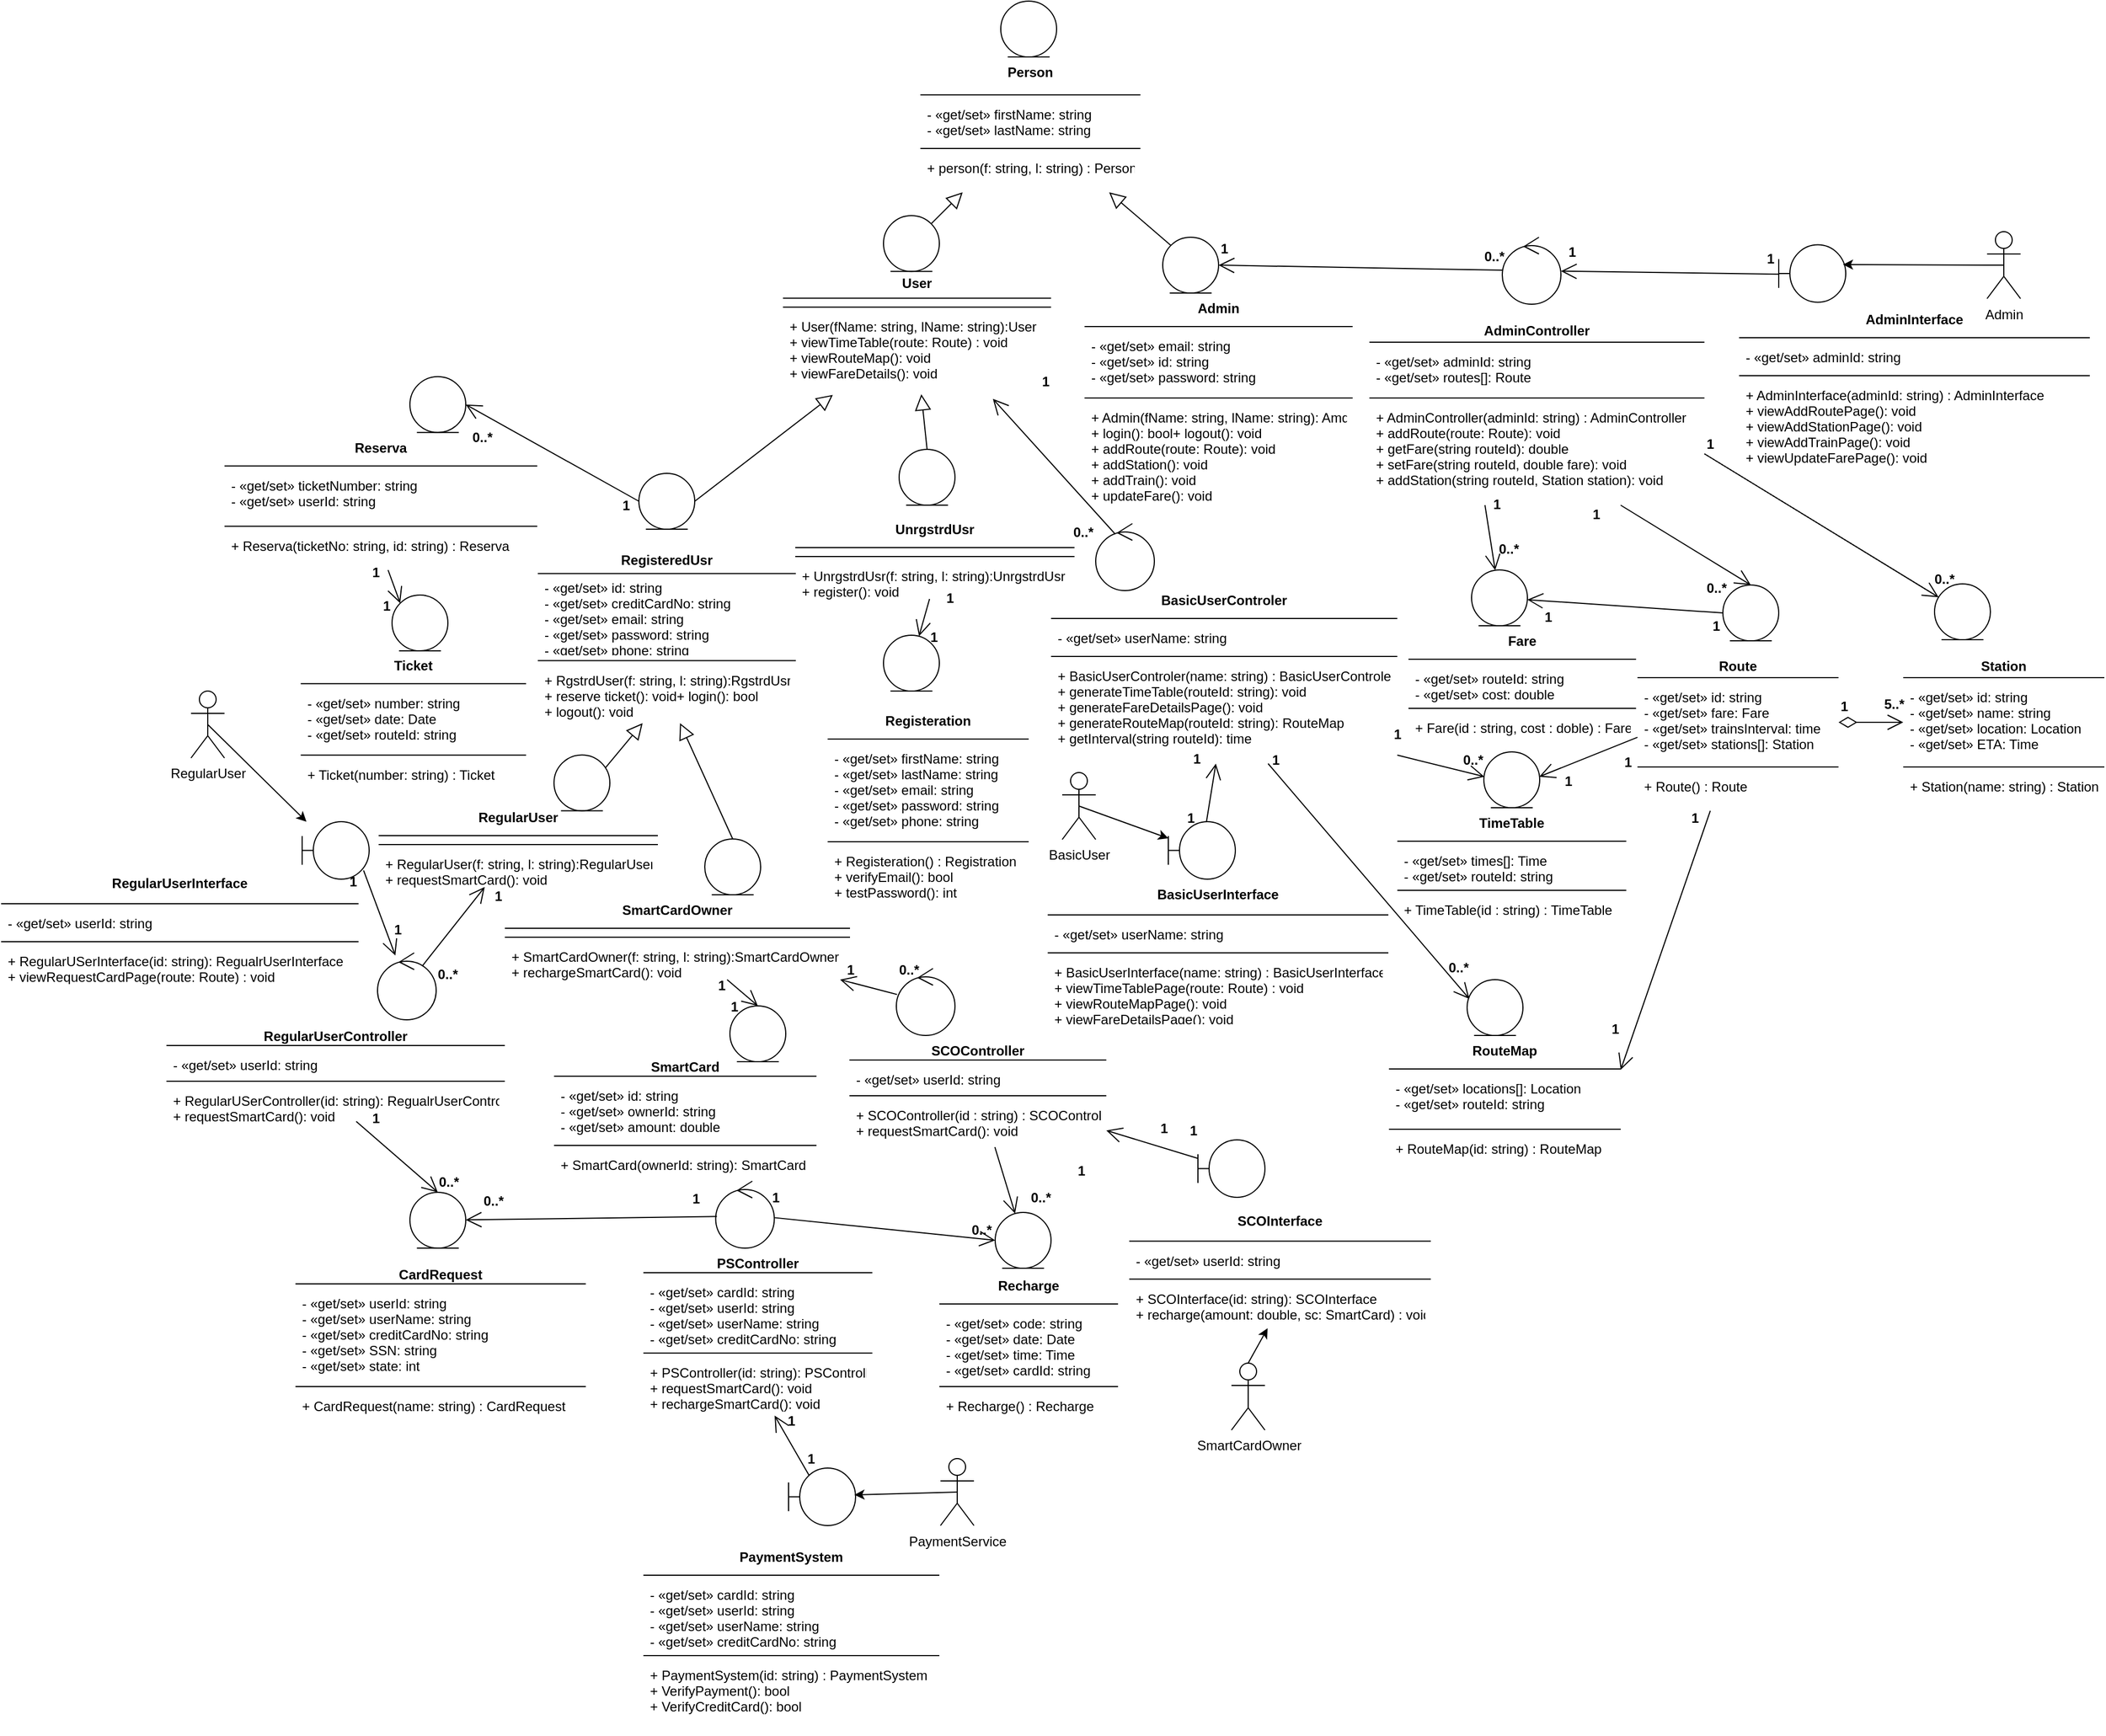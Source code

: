 <mxfile version="15.9.6" type="github">
  <diagram id="C5RBs43oDa-KdzZeNtuy" name="Page-1">
    <mxGraphModel dx="2135" dy="1092" grid="1" gridSize="10" guides="1" tooltips="1" connect="1" arrows="1" fold="1" page="0" pageScale="1" pageWidth="827" pageHeight="1169" background="none" math="0" shadow="0">
      <root>
        <mxCell id="WIyWlLk6GJQsqaUBKTNV-0" />
        <mxCell id="WIyWlLk6GJQsqaUBKTNV-1" parent="WIyWlLk6GJQsqaUBKTNV-0" />
        <mxCell id="oz0YalD53Wy_oq5XSP2Q-18" value="User" style="swimlane;fontStyle=1;childLayout=stackLayout;horizontal=1;startSize=20;fillColor=none;horizontalStack=0;resizeParent=1;resizeParentMax=0;resizeLast=0;collapsible=1;marginBottom=0;strokeColor=none;" parent="WIyWlLk6GJQsqaUBKTNV-1" vertex="1">
          <mxGeometry x="110" y="12.13" width="240" height="110" as="geometry" />
        </mxCell>
        <mxCell id="iWTWJFSF4S6hdbPV3pCy-82" value="" style="line;strokeWidth=1;fillColor=none;align=left;verticalAlign=middle;spacingTop=-1;spacingLeft=3;spacingRight=3;rotatable=0;labelPosition=right;points=[];portConstraint=eastwest;" parent="oz0YalD53Wy_oq5XSP2Q-18" vertex="1">
          <mxGeometry y="20" width="240" height="8" as="geometry" />
        </mxCell>
        <mxCell id="iWTWJFSF4S6hdbPV3pCy-84" value="" style="line;strokeWidth=1;fillColor=none;align=left;verticalAlign=middle;spacingTop=-1;spacingLeft=3;spacingRight=3;rotatable=0;labelPosition=right;points=[];portConstraint=eastwest;" parent="oz0YalD53Wy_oq5XSP2Q-18" vertex="1">
          <mxGeometry y="28" width="240" height="8" as="geometry" />
        </mxCell>
        <mxCell id="oz0YalD53Wy_oq5XSP2Q-21" value="+ User(fName: string, lName: string):User&#xa;+ viewTimeTable(route: Route) : void&#xa;+ viewRouteMap(): void&#xa;+ viewFareDetails(): void&#xa;&#xa;&#xa;" style="text;strokeColor=none;fillColor=none;align=left;verticalAlign=top;spacingLeft=4;spacingRight=4;overflow=hidden;rotatable=0;points=[[0,0.5],[1,0.5]];portConstraint=eastwest;" parent="oz0YalD53Wy_oq5XSP2Q-18" vertex="1">
          <mxGeometry y="36" width="240" height="74" as="geometry" />
        </mxCell>
        <mxCell id="Xz_mgDwDdjF8GATbOrgD-69" value="" style="endArrow=none;html=1;rounded=0;dashed=1;dashPattern=1 2;exitX=1;exitY=0.37;exitDx=0;exitDy=0;exitPerimeter=0;strokeColor=none;" parent="oz0YalD53Wy_oq5XSP2Q-18" target="iWTWJFSF4S6hdbPV3pCy-45" edge="1">
          <mxGeometry relative="1" as="geometry">
            <mxPoint x="150" y="94.57" as="sourcePoint" />
            <mxPoint x="370" y="94.57" as="targetPoint" />
          </mxGeometry>
        </mxCell>
        <mxCell id="Xz_mgDwDdjF8GATbOrgD-70" value="1" style="resizable=0;html=1;align=left;verticalAlign=bottom;fontStyle=1" parent="Xz_mgDwDdjF8GATbOrgD-69" connectable="0" vertex="1">
          <mxGeometry x="-1" relative="1" as="geometry">
            <mxPoint x="80" y="13" as="offset" />
          </mxGeometry>
        </mxCell>
        <mxCell id="Xz_mgDwDdjF8GATbOrgD-71" value="0..*" style="resizable=0;html=1;align=right;verticalAlign=bottom;fontStyle=1" parent="Xz_mgDwDdjF8GATbOrgD-69" connectable="0" vertex="1">
          <mxGeometry x="1" relative="1" as="geometry">
            <mxPoint x="-83" y="-251" as="offset" />
          </mxGeometry>
        </mxCell>
        <mxCell id="oz0YalD53Wy_oq5XSP2Q-30" value="Admin" style="swimlane;fontStyle=1;align=center;verticalAlign=top;childLayout=stackLayout;horizontal=1;startSize=26;horizontalStack=0;resizeParent=1;resizeParentMax=0;resizeLast=0;collapsible=1;marginBottom=0;strokeColor=none;fillColor=none;" parent="WIyWlLk6GJQsqaUBKTNV-1" vertex="1">
          <mxGeometry x="380" y="31.5" width="240" height="202" as="geometry" />
        </mxCell>
        <mxCell id="iWTWJFSF4S6hdbPV3pCy-29" value="" style="line;strokeWidth=1;fillColor=none;align=left;verticalAlign=middle;spacingTop=-1;spacingLeft=3;spacingRight=3;rotatable=0;labelPosition=right;points=[];portConstraint=eastwest;" parent="oz0YalD53Wy_oq5XSP2Q-30" vertex="1">
          <mxGeometry y="26" width="240" height="8" as="geometry" />
        </mxCell>
        <mxCell id="iWTWJFSF4S6hdbPV3pCy-27" value="- «get/set» email: string&#xa;- «get/set» id: string&#xa;- «get/set» password: string" style="text;strokeColor=none;fillColor=none;align=left;verticalAlign=top;spacingLeft=4;spacingRight=4;overflow=hidden;rotatable=0;points=[[0,0.5],[1,0.5]];portConstraint=eastwest;" parent="oz0YalD53Wy_oq5XSP2Q-30" vertex="1">
          <mxGeometry y="34" width="240" height="56" as="geometry" />
        </mxCell>
        <mxCell id="iWTWJFSF4S6hdbPV3pCy-28" value="" style="line;strokeWidth=1;fillColor=none;align=left;verticalAlign=middle;spacingTop=-1;spacingLeft=3;spacingRight=3;rotatable=0;labelPosition=right;points=[];portConstraint=eastwest;" parent="oz0YalD53Wy_oq5XSP2Q-30" vertex="1">
          <mxGeometry y="90" width="240" height="8" as="geometry" />
        </mxCell>
        <mxCell id="oz0YalD53Wy_oq5XSP2Q-33" value="+ Admin(fName: string, lName: string): Amdin&#xa;+ login(): bool+ logout(): void&#xa;+ addRoute(route: Route): void&#xa;+ addStation(): void&#xa;+ addTrain(): void&#xa;+ updateFare(): void" style="text;strokeColor=none;fillColor=none;align=left;verticalAlign=top;spacingLeft=4;spacingRight=4;overflow=hidden;rotatable=0;points=[[0,0.5],[1,0.5]];portConstraint=eastwest;" parent="oz0YalD53Wy_oq5XSP2Q-30" vertex="1">
          <mxGeometry y="98" width="240" height="104" as="geometry" />
        </mxCell>
        <mxCell id="oz0YalD53Wy_oq5XSP2Q-39" value="Person" style="swimlane;fontStyle=1;align=center;verticalAlign=top;childLayout=stackLayout;horizontal=1;startSize=30;horizontalStack=0;resizeParent=1;resizeParentMax=0;resizeLast=0;collapsible=1;marginBottom=0;strokeColor=none;fillColor=none;" parent="WIyWlLk6GJQsqaUBKTNV-1" vertex="1">
          <mxGeometry x="233" y="-180" width="197" height="121.25" as="geometry">
            <mxRectangle x="30" y="-140" width="70" height="26" as="alternateBounds" />
          </mxGeometry>
        </mxCell>
        <mxCell id="iWTWJFSF4S6hdbPV3pCy-21" value="" style="line;strokeWidth=1;fillColor=none;align=left;verticalAlign=middle;spacingTop=-1;spacingLeft=3;spacingRight=3;rotatable=0;labelPosition=right;points=[];portConstraint=eastwest;" parent="oz0YalD53Wy_oq5XSP2Q-39" vertex="1">
          <mxGeometry y="30" width="197" height="8" as="geometry" />
        </mxCell>
        <mxCell id="oz0YalD53Wy_oq5XSP2Q-40" value="- «get/set» firstName: string&#xa;- «get/set» lastName: string&#xa;&#xa;&#xa;&#xa;" style="text;strokeColor=none;fillColor=none;align=left;verticalAlign=top;spacingLeft=4;spacingRight=4;overflow=hidden;rotatable=0;points=[[0,0.5],[1,0.5]];portConstraint=eastwest;" parent="oz0YalD53Wy_oq5XSP2Q-39" vertex="1">
          <mxGeometry y="38" width="197" height="40" as="geometry" />
        </mxCell>
        <mxCell id="oz0YalD53Wy_oq5XSP2Q-41" value="" style="line;strokeWidth=1;fillColor=none;align=left;verticalAlign=middle;spacingTop=-1;spacingLeft=3;spacingRight=3;rotatable=0;labelPosition=right;points=[];portConstraint=eastwest;" parent="oz0YalD53Wy_oq5XSP2Q-39" vertex="1">
          <mxGeometry y="78" width="197" height="8" as="geometry" />
        </mxCell>
        <mxCell id="oKMgDRfPAerwbWezPVLL-0" value="+ person(f: string, l: string) : Person" style="text;strokeColor=none;fillColor=none;align=left;verticalAlign=top;spacingLeft=4;spacingRight=4;overflow=hidden;rotatable=0;points=[[0,0.5],[1,0.5]];portConstraint=eastwest;" vertex="1" parent="oz0YalD53Wy_oq5XSP2Q-39">
          <mxGeometry y="86" width="197" height="35.25" as="geometry" />
        </mxCell>
        <mxCell id="oz0YalD53Wy_oq5XSP2Q-43" value="" style="edgeStyle=none;html=1;endSize=12;endArrow=block;endFill=0;rounded=0;exitX=1;exitY=0;exitDx=0;exitDy=0;" parent="WIyWlLk6GJQsqaUBKTNV-1" source="iWTWJFSF4S6hdbPV3pCy-74" target="oz0YalD53Wy_oq5XSP2Q-39" edge="1">
          <mxGeometry width="160" relative="1" as="geometry">
            <mxPoint x="170" y="-50" as="sourcePoint" />
            <mxPoint x="300" y="-120" as="targetPoint" />
          </mxGeometry>
        </mxCell>
        <mxCell id="oz0YalD53Wy_oq5XSP2Q-46" value="" style="edgeStyle=none;html=1;endSize=12;endArrow=block;endFill=0;rounded=0;exitX=0;exitY=0;exitDx=0;exitDy=0;" parent="WIyWlLk6GJQsqaUBKTNV-1" source="iWTWJFSF4S6hdbPV3pCy-33" target="oz0YalD53Wy_oq5XSP2Q-39" edge="1">
          <mxGeometry width="160" relative="1" as="geometry">
            <mxPoint x="347" y="140" as="sourcePoint" />
            <mxPoint x="340" y="-120" as="targetPoint" />
          </mxGeometry>
        </mxCell>
        <mxCell id="oz0YalD53Wy_oq5XSP2Q-47" value="UnrgstrdUsr&#xa;" style="swimlane;fontStyle=1;align=center;verticalAlign=top;childLayout=stackLayout;horizontal=1;startSize=26;horizontalStack=0;resizeParent=1;resizeParentMax=0;resizeLast=0;collapsible=1;marginBottom=0;strokeColor=none;fillColor=none;" parent="WIyWlLk6GJQsqaUBKTNV-1" vertex="1">
          <mxGeometry x="121" y="229.5" width="250" height="76" as="geometry">
            <mxRectangle x="-90" y="352" width="130" height="26" as="alternateBounds" />
          </mxGeometry>
        </mxCell>
        <mxCell id="iWTWJFSF4S6hdbPV3pCy-85" value="" style="line;strokeWidth=1;fillColor=none;align=left;verticalAlign=middle;spacingTop=-1;spacingLeft=3;spacingRight=3;rotatable=0;labelPosition=right;points=[];portConstraint=eastwest;" parent="oz0YalD53Wy_oq5XSP2Q-47" vertex="1">
          <mxGeometry y="26" width="250" height="8" as="geometry" />
        </mxCell>
        <mxCell id="iWTWJFSF4S6hdbPV3pCy-86" value="" style="line;strokeWidth=1;fillColor=none;align=left;verticalAlign=middle;spacingTop=-1;spacingLeft=3;spacingRight=3;rotatable=0;labelPosition=right;points=[];portConstraint=eastwest;" parent="oz0YalD53Wy_oq5XSP2Q-47" vertex="1">
          <mxGeometry y="34" width="250" height="8" as="geometry" />
        </mxCell>
        <mxCell id="oz0YalD53Wy_oq5XSP2Q-50" value="+ UnrgstrdUsr(f: string, l: string):UnrgstrdUsr&#xa;+ register(): void" style="text;strokeColor=none;fillColor=none;align=left;verticalAlign=top;spacingLeft=4;spacingRight=4;overflow=hidden;rotatable=0;points=[[0,0.5],[1,0.5]];portConstraint=eastwest;" parent="oz0YalD53Wy_oq5XSP2Q-47" vertex="1">
          <mxGeometry y="42" width="250" height="34" as="geometry" />
        </mxCell>
        <mxCell id="oz0YalD53Wy_oq5XSP2Q-51" value="RegisteredUsr" style="swimlane;fontStyle=1;align=center;verticalAlign=top;childLayout=stackLayout;horizontal=1;startSize=22;horizontalStack=0;resizeParent=1;resizeParentMax=0;resizeLast=0;collapsible=1;marginBottom=0;strokeColor=none;rotation=0;fillColor=none;" parent="WIyWlLk6GJQsqaUBKTNV-1" vertex="1">
          <mxGeometry x="-109.5" y="256.75" width="231" height="160" as="geometry">
            <mxRectangle x="-330" y="296" width="120" height="26" as="alternateBounds" />
          </mxGeometry>
        </mxCell>
        <mxCell id="iWTWJFSF4S6hdbPV3pCy-95" value="" style="line;strokeWidth=1;fillColor=none;align=left;verticalAlign=middle;spacingTop=-1;spacingLeft=3;spacingRight=3;rotatable=0;labelPosition=right;points=[];portConstraint=eastwest;" parent="oz0YalD53Wy_oq5XSP2Q-51" vertex="1">
          <mxGeometry y="22" width="231" height="8" as="geometry" />
        </mxCell>
        <mxCell id="33fXCFxnljWOuSpnzhvU-42" value="- «get/set» id: string&#xa;- «get/set» creditCardNo: string&#xa;- «get/set» email: string&#xa;- «get/set» password: string&#xa;- «get/set» phone: string&#xa;" style="text;strokeColor=none;fillColor=none;align=left;verticalAlign=middle;spacingLeft=4;spacingRight=4;overflow=hidden;points=[[0,0.5],[1,0.5]];portConstraint=eastwest;rotatable=0;glass=0;" parent="oz0YalD53Wy_oq5XSP2Q-51" vertex="1">
          <mxGeometry y="30" width="231" height="70" as="geometry" />
        </mxCell>
        <mxCell id="iWTWJFSF4S6hdbPV3pCy-96" value="" style="line;strokeWidth=1;fillColor=none;align=left;verticalAlign=middle;spacingTop=-1;spacingLeft=3;spacingRight=3;rotatable=0;labelPosition=right;points=[];portConstraint=eastwest;" parent="oz0YalD53Wy_oq5XSP2Q-51" vertex="1">
          <mxGeometry y="100" width="231" height="8" as="geometry" />
        </mxCell>
        <mxCell id="oz0YalD53Wy_oq5XSP2Q-52" value="+ RgstrdUser(f: string, l: string):RgstrdUsr&#xa;+ reserve ticket(): void+ login(): bool&#xa;+ logout(): void" style="text;strokeColor=none;fillColor=none;align=left;verticalAlign=top;spacingLeft=4;spacingRight=4;overflow=hidden;rotatable=0;points=[[0,0.5],[1,0.5]];portConstraint=eastwest;rotation=0;" parent="oz0YalD53Wy_oq5XSP2Q-51" vertex="1">
          <mxGeometry y="108" width="231" height="52" as="geometry" />
        </mxCell>
        <mxCell id="oz0YalD53Wy_oq5XSP2Q-53" value="RegularUser&#xa;" style="swimlane;fontStyle=1;align=center;verticalAlign=top;childLayout=stackLayout;horizontal=1;startSize=26;horizontalStack=0;resizeParent=1;resizeParentMax=0;resizeLast=0;collapsible=1;marginBottom=0;strokeColor=none;fillColor=none;" parent="WIyWlLk6GJQsqaUBKTNV-1" vertex="1">
          <mxGeometry x="-252" y="487.5" width="250" height="76" as="geometry">
            <mxRectangle x="-460" y="440" width="100" height="26" as="alternateBounds" />
          </mxGeometry>
        </mxCell>
        <mxCell id="iWTWJFSF4S6hdbPV3pCy-94" value="" style="line;strokeWidth=1;fillColor=none;align=left;verticalAlign=middle;spacingTop=-1;spacingLeft=3;spacingRight=3;rotatable=0;labelPosition=right;points=[];portConstraint=eastwest;" parent="oz0YalD53Wy_oq5XSP2Q-53" vertex="1">
          <mxGeometry y="26" width="250" height="8" as="geometry" />
        </mxCell>
        <mxCell id="iWTWJFSF4S6hdbPV3pCy-93" value="" style="line;strokeWidth=1;fillColor=none;align=left;verticalAlign=middle;spacingTop=-1;spacingLeft=3;spacingRight=3;rotatable=0;labelPosition=right;points=[];portConstraint=eastwest;" parent="oz0YalD53Wy_oq5XSP2Q-53" vertex="1">
          <mxGeometry y="34" width="250" height="8" as="geometry" />
        </mxCell>
        <mxCell id="oz0YalD53Wy_oq5XSP2Q-54" value="+ RegularUser(f: string, l: string):RegularUser&#xa;+ requestSmartCard(): void" style="text;strokeColor=none;fillColor=none;align=left;verticalAlign=top;spacingLeft=4;spacingRight=4;overflow=hidden;rotatable=0;points=[[0,0.5],[1,0.5]];portConstraint=eastwest;" parent="oz0YalD53Wy_oq5XSP2Q-53" vertex="1">
          <mxGeometry y="42" width="250" height="34" as="geometry" />
        </mxCell>
        <mxCell id="oz0YalD53Wy_oq5XSP2Q-55" value="SmartCardOwner&#xa;" style="swimlane;fontStyle=1;align=center;verticalAlign=top;childLayout=stackLayout;horizontal=1;startSize=26;horizontalStack=0;resizeParent=1;resizeParentMax=0;resizeLast=0;collapsible=1;marginBottom=0;strokeColor=none;fillColor=none;" parent="WIyWlLk6GJQsqaUBKTNV-1" vertex="1">
          <mxGeometry x="-139" y="570.5" width="309" height="76" as="geometry">
            <mxRectangle x="-270" y="440" width="130" height="26" as="alternateBounds" />
          </mxGeometry>
        </mxCell>
        <mxCell id="iWTWJFSF4S6hdbPV3pCy-88" value="" style="line;strokeWidth=1;fillColor=none;align=left;verticalAlign=middle;spacingTop=-1;spacingLeft=3;spacingRight=3;rotatable=0;labelPosition=right;points=[];portConstraint=eastwest;" parent="oz0YalD53Wy_oq5XSP2Q-55" vertex="1">
          <mxGeometry y="26" width="309" height="8" as="geometry" />
        </mxCell>
        <mxCell id="iWTWJFSF4S6hdbPV3pCy-89" value="" style="line;strokeWidth=1;fillColor=none;align=left;verticalAlign=middle;spacingTop=-1;spacingLeft=3;spacingRight=3;rotatable=0;labelPosition=right;points=[];portConstraint=eastwest;" parent="oz0YalD53Wy_oq5XSP2Q-55" vertex="1">
          <mxGeometry y="34" width="309" height="8" as="geometry" />
        </mxCell>
        <mxCell id="oz0YalD53Wy_oq5XSP2Q-56" value="+ SmartCardOwner(f: string, l: string):SmartCardOwner&#xa;+ rechargeSmartCard(): void" style="text;strokeColor=none;fillColor=none;align=left;verticalAlign=top;spacingLeft=4;spacingRight=4;overflow=hidden;rotatable=0;points=[[0,0.5],[1,0.5]];portConstraint=eastwest;" parent="oz0YalD53Wy_oq5XSP2Q-55" vertex="1">
          <mxGeometry y="42" width="309" height="34" as="geometry" />
        </mxCell>
        <mxCell id="Xz_mgDwDdjF8GATbOrgD-49" value="" style="endArrow=none;html=1;rounded=0;dashed=1;dashPattern=1 2;strokeColor=none;" parent="oz0YalD53Wy_oq5XSP2Q-55" target="iWTWJFSF4S6hdbPV3pCy-107" edge="1">
          <mxGeometry relative="1" as="geometry">
            <mxPoint x="86" y="68.5" as="sourcePoint" />
            <mxPoint x="246" y="68.5" as="targetPoint" />
          </mxGeometry>
        </mxCell>
        <mxCell id="Xz_mgDwDdjF8GATbOrgD-50" value="1" style="resizable=0;html=1;align=left;verticalAlign=bottom;fontStyle=1" parent="Xz_mgDwDdjF8GATbOrgD-49" connectable="0" vertex="1">
          <mxGeometry x="-1" relative="1" as="geometry">
            <mxPoint x="103" y="21" as="offset" />
          </mxGeometry>
        </mxCell>
        <mxCell id="Xz_mgDwDdjF8GATbOrgD-51" value="1" style="resizable=0;html=1;align=right;verticalAlign=bottom;fontStyle=1" parent="Xz_mgDwDdjF8GATbOrgD-49" connectable="0" vertex="1">
          <mxGeometry x="1" relative="1" as="geometry">
            <mxPoint x="6" y="-6" as="offset" />
          </mxGeometry>
        </mxCell>
        <mxCell id="oz0YalD53Wy_oq5XSP2Q-57" value="" style="edgeStyle=none;html=1;endSize=12;endArrow=block;endFill=0;rounded=0;entryX=0.186;entryY=1.008;entryDx=0;entryDy=0;entryPerimeter=0;exitX=1;exitY=0.5;exitDx=0;exitDy=0;" parent="WIyWlLk6GJQsqaUBKTNV-1" source="iWTWJFSF4S6hdbPV3pCy-101" target="oz0YalD53Wy_oq5XSP2Q-21" edge="1">
          <mxGeometry width="160" relative="1" as="geometry">
            <mxPoint x="100" y="171.5" as="sourcePoint" />
            <mxPoint x="90" y="191.5" as="targetPoint" />
          </mxGeometry>
        </mxCell>
        <mxCell id="oz0YalD53Wy_oq5XSP2Q-59" value="" style="edgeStyle=none;html=1;endSize=12;endArrow=block;endFill=0;rounded=0;exitX=0.5;exitY=0;exitDx=0;exitDy=0;" parent="WIyWlLk6GJQsqaUBKTNV-1" source="iWTWJFSF4S6hdbPV3pCy-100" target="oz0YalD53Wy_oq5XSP2Q-21" edge="1">
          <mxGeometry width="160" relative="1" as="geometry">
            <mxPoint x="244" y="181.5" as="sourcePoint" />
            <mxPoint x="300" y="171.5" as="targetPoint" />
          </mxGeometry>
        </mxCell>
        <mxCell id="oz0YalD53Wy_oq5XSP2Q-61" value="" style="edgeStyle=none;html=1;endSize=12;endArrow=block;endFill=0;rounded=0;exitX=0.5;exitY=0;exitDx=0;exitDy=0;" parent="WIyWlLk6GJQsqaUBKTNV-1" source="iWTWJFSF4S6hdbPV3pCy-104" target="oz0YalD53Wy_oq5XSP2Q-52" edge="1">
          <mxGeometry width="160" relative="1" as="geometry">
            <mxPoint x="-47" y="393.5" as="sourcePoint" />
            <mxPoint x="-50" y="481.5" as="targetPoint" />
          </mxGeometry>
        </mxCell>
        <mxCell id="wLO17Js8CSukOj2f2Co--0" value="Route" style="swimlane;fontStyle=1;align=center;verticalAlign=top;childLayout=stackLayout;horizontal=1;startSize=20;horizontalStack=0;resizeParent=1;resizeParentMax=0;resizeLast=0;collapsible=1;marginBottom=0;strokeColor=none;fillColor=none;" parent="WIyWlLk6GJQsqaUBKTNV-1" vertex="1">
          <mxGeometry x="875" y="352" width="180" height="143.25" as="geometry" />
        </mxCell>
        <mxCell id="iWTWJFSF4S6hdbPV3pCy-62" value="" style="line;strokeWidth=1;fillColor=none;align=left;verticalAlign=middle;spacingTop=-1;spacingLeft=3;spacingRight=3;rotatable=0;labelPosition=right;points=[];portConstraint=eastwest;" parent="wLO17Js8CSukOj2f2Co--0" vertex="1">
          <mxGeometry y="20" width="180" height="8" as="geometry" />
        </mxCell>
        <mxCell id="wLO17Js8CSukOj2f2Co--1" value="- «get/set» id: string&#xa;- «get/set» fare: Fare&#xa;- «get/set» trainsInterval: time&#xa;- «get/set» stations[]: Station" style="text;strokeColor=none;fillColor=none;align=left;verticalAlign=top;spacingLeft=4;spacingRight=4;overflow=hidden;rotatable=0;points=[[0,0.5],[1,0.5]];portConstraint=eastwest;" parent="wLO17Js8CSukOj2f2Co--0" vertex="1">
          <mxGeometry y="28" width="180" height="72" as="geometry" />
        </mxCell>
        <mxCell id="wLO17Js8CSukOj2f2Co--2" value="" style="line;strokeWidth=1;fillColor=none;align=left;verticalAlign=middle;spacingTop=-1;spacingLeft=3;spacingRight=3;rotatable=0;labelPosition=right;points=[];portConstraint=eastwest;" parent="wLO17Js8CSukOj2f2Co--0" vertex="1">
          <mxGeometry y="100" width="180" height="8" as="geometry" />
        </mxCell>
        <mxCell id="3VAejhClfT207Y6dodz3-6" value="+ Route() : Route" style="text;strokeColor=none;fillColor=none;align=left;verticalAlign=top;spacingLeft=4;spacingRight=4;overflow=hidden;rotatable=0;points=[[0,0.5],[1,0.5]];portConstraint=eastwest;" parent="wLO17Js8CSukOj2f2Co--0" vertex="1">
          <mxGeometry y="108" width="180" height="35.25" as="geometry" />
        </mxCell>
        <mxCell id="wLO17Js8CSukOj2f2Co--5" value="" style="edgeStyle=none;html=1;endArrow=open;endSize=12;verticalAlign=bottom;rounded=0;entryX=1;entryY=0.5;entryDx=0;entryDy=0;" parent="WIyWlLk6GJQsqaUBKTNV-1" source="iWTWJFSF4S6hdbPV3pCy-30" target="iWTWJFSF4S6hdbPV3pCy-33" edge="1">
          <mxGeometry x="0.12" y="-7" width="160" relative="1" as="geometry">
            <mxPoint x="397" y="260" as="sourcePoint" />
            <mxPoint x="610" y="-20" as="targetPoint" />
            <mxPoint as="offset" />
          </mxGeometry>
        </mxCell>
        <mxCell id="wLO17Js8CSukOj2f2Co--6" value="AdminController" style="swimlane;fontStyle=1;align=center;verticalAlign=top;childLayout=stackLayout;horizontal=1;startSize=20;horizontalStack=0;resizeParent=1;resizeParentMax=0;resizeLast=0;collapsible=1;marginBottom=0;strokeColor=none;fillColor=none;" parent="WIyWlLk6GJQsqaUBKTNV-1" vertex="1">
          <mxGeometry x="635" y="51.5" width="300" height="170" as="geometry">
            <mxRectangle x="625" y="40" width="120" height="20" as="alternateBounds" />
          </mxGeometry>
        </mxCell>
        <mxCell id="iWTWJFSF4S6hdbPV3pCy-26" value="" style="line;strokeWidth=1;fillColor=none;align=left;verticalAlign=middle;spacingTop=-1;spacingLeft=3;spacingRight=3;rotatable=0;labelPosition=right;points=[];portConstraint=eastwest;" parent="wLO17Js8CSukOj2f2Co--6" vertex="1">
          <mxGeometry y="20" width="300" height="8" as="geometry" />
        </mxCell>
        <mxCell id="wLO17Js8CSukOj2f2Co--7" value="- «get/set» adminId: string&#xa;- «get/set» routes[]: Route&#xa;" style="text;strokeColor=none;fillColor=none;align=left;verticalAlign=top;spacingLeft=4;spacingRight=4;overflow=hidden;rotatable=0;points=[[0,0.5],[1,0.5]];portConstraint=eastwest;" parent="wLO17Js8CSukOj2f2Co--6" vertex="1">
          <mxGeometry y="28" width="300" height="42" as="geometry" />
        </mxCell>
        <mxCell id="wLO17Js8CSukOj2f2Co--8" value="" style="line;strokeWidth=1;fillColor=none;align=left;verticalAlign=middle;spacingTop=-1;spacingLeft=3;spacingRight=3;rotatable=0;labelPosition=right;points=[];portConstraint=eastwest;" parent="wLO17Js8CSukOj2f2Co--6" vertex="1">
          <mxGeometry y="70" width="300" height="8" as="geometry" />
        </mxCell>
        <mxCell id="wLO17Js8CSukOj2f2Co--9" value="+ AdminController(adminId: string) : AdminController&#xa;+ addRoute(route: Route): void&#xa;+ getFare(string routeId): double&#xa;+ setFare(string routeId, double fare): void&#xa;+ addStation(string routeId, Station station): void" style="text;strokeColor=none;fillColor=none;align=left;verticalAlign=top;spacingLeft=4;spacingRight=4;overflow=hidden;rotatable=0;points=[[0,0.5],[1,0.5]];portConstraint=eastwest;" parent="wLO17Js8CSukOj2f2Co--6" vertex="1">
          <mxGeometry y="78" width="300" height="92" as="geometry" />
        </mxCell>
        <mxCell id="0wf969HlVB6r5j6Vj_XR-4" value="Station" style="swimlane;fontStyle=1;align=center;verticalAlign=top;childLayout=stackLayout;horizontal=1;startSize=20;horizontalStack=0;resizeParent=1;resizeParentMax=0;resizeLast=0;collapsible=1;marginBottom=0;fillColor=none;strokeColor=none;" parent="WIyWlLk6GJQsqaUBKTNV-1" vertex="1">
          <mxGeometry x="1113" y="352" width="180" height="143.25" as="geometry" />
        </mxCell>
        <mxCell id="iWTWJFSF4S6hdbPV3pCy-34" value="" style="line;strokeWidth=1;fillColor=none;align=left;verticalAlign=middle;spacingTop=-1;spacingLeft=3;spacingRight=3;rotatable=0;labelPosition=right;points=[];portConstraint=eastwest;" parent="0wf969HlVB6r5j6Vj_XR-4" vertex="1">
          <mxGeometry y="20" width="180" height="8" as="geometry" />
        </mxCell>
        <mxCell id="0wf969HlVB6r5j6Vj_XR-5" value="- «get/set» id: string&#xa;- «get/set» name: string&#xa;- «get/set» location: Location&#xa;- «get/set» ETA: Time" style="text;strokeColor=none;fillColor=none;align=left;verticalAlign=top;spacingLeft=4;spacingRight=4;overflow=hidden;rotatable=0;points=[[0,0.5],[1,0.5]];portConstraint=eastwest;" parent="0wf969HlVB6r5j6Vj_XR-4" vertex="1">
          <mxGeometry y="28" width="180" height="72" as="geometry" />
        </mxCell>
        <mxCell id="0wf969HlVB6r5j6Vj_XR-6" value="" style="line;strokeWidth=1;fillColor=none;align=left;verticalAlign=middle;spacingTop=-1;spacingLeft=3;spacingRight=3;rotatable=0;labelPosition=right;points=[];portConstraint=eastwest;" parent="0wf969HlVB6r5j6Vj_XR-4" vertex="1">
          <mxGeometry y="100" width="180" height="8" as="geometry" />
        </mxCell>
        <mxCell id="3VAejhClfT207Y6dodz3-5" value="+ Station(name: string) : Station" style="text;strokeColor=none;fillColor=none;align=left;verticalAlign=top;spacingLeft=4;spacingRight=4;overflow=hidden;rotatable=0;points=[[0,0.5],[1,0.5]];portConstraint=eastwest;" parent="0wf969HlVB6r5j6Vj_XR-4" vertex="1">
          <mxGeometry y="108" width="180" height="35.25" as="geometry" />
        </mxCell>
        <mxCell id="33fXCFxnljWOuSpnzhvU-0" value="" style="endArrow=open;html=1;endSize=12;startArrow=diamondThin;startSize=14;startFill=0;edgeStyle=orthogonalEdgeStyle;align=left;verticalAlign=bottom;rounded=0;entryX=0;entryY=0.5;entryDx=0;entryDy=0;" parent="WIyWlLk6GJQsqaUBKTNV-1" source="wLO17Js8CSukOj2f2Co--1" target="0wf969HlVB6r5j6Vj_XR-5" edge="1">
          <mxGeometry x="-1" y="3" relative="1" as="geometry">
            <mxPoint x="1005" y="435" as="sourcePoint" />
            <mxPoint x="1055" y="412" as="targetPoint" />
            <Array as="points" />
          </mxGeometry>
        </mxCell>
        <mxCell id="33fXCFxnljWOuSpnzhvU-5" value="RouteMap&#xa;" style="swimlane;fontStyle=1;align=center;verticalAlign=top;childLayout=stackLayout;horizontal=1;startSize=26;horizontalStack=0;resizeParent=1;resizeParentMax=0;resizeLast=0;collapsible=1;marginBottom=0;fillColor=none;strokeColor=none;" parent="WIyWlLk6GJQsqaUBKTNV-1" vertex="1">
          <mxGeometry x="652.5" y="696.5" width="207.5" height="123.25" as="geometry" />
        </mxCell>
        <mxCell id="iWTWJFSF4S6hdbPV3pCy-80" value="" style="line;strokeWidth=1;fillColor=none;align=left;verticalAlign=middle;spacingTop=-1;spacingLeft=3;spacingRight=3;rotatable=0;labelPosition=right;points=[];portConstraint=eastwest;" parent="33fXCFxnljWOuSpnzhvU-5" vertex="1">
          <mxGeometry y="26" width="207.5" height="8" as="geometry" />
        </mxCell>
        <mxCell id="33fXCFxnljWOuSpnzhvU-6" value="- «get/set» locations[]: Location&#xa;- «get/set» routeId: string" style="text;strokeColor=none;fillColor=none;align=left;verticalAlign=top;spacingLeft=4;spacingRight=4;overflow=hidden;rotatable=0;points=[[0,0.5],[1,0.5]];portConstraint=eastwest;" parent="33fXCFxnljWOuSpnzhvU-5" vertex="1">
          <mxGeometry y="34" width="207.5" height="46" as="geometry" />
        </mxCell>
        <mxCell id="iWTWJFSF4S6hdbPV3pCy-81" value="" style="line;strokeWidth=1;fillColor=none;align=left;verticalAlign=middle;spacingTop=-1;spacingLeft=3;spacingRight=3;rotatable=0;labelPosition=right;points=[];portConstraint=eastwest;" parent="33fXCFxnljWOuSpnzhvU-5" vertex="1">
          <mxGeometry y="80" width="207.5" height="8" as="geometry" />
        </mxCell>
        <mxCell id="3VAejhClfT207Y6dodz3-10" value="+ RouteMap(id: string) : RouteMap" style="text;strokeColor=none;fillColor=none;align=left;verticalAlign=top;spacingLeft=4;spacingRight=4;overflow=hidden;rotatable=0;points=[[0,0.5],[1,0.5]];portConstraint=eastwest;" parent="33fXCFxnljWOuSpnzhvU-5" vertex="1">
          <mxGeometry y="88" width="207.5" height="35.25" as="geometry" />
        </mxCell>
        <mxCell id="33fXCFxnljWOuSpnzhvU-9" value="TimeTable&#xa;" style="swimlane;fontStyle=1;align=center;verticalAlign=top;childLayout=stackLayout;horizontal=1;startSize=26;horizontalStack=0;resizeParent=1;resizeParentMax=0;resizeLast=0;collapsible=1;marginBottom=0;fillColor=none;strokeColor=none;" parent="WIyWlLk6GJQsqaUBKTNV-1" vertex="1">
          <mxGeometry x="660" y="492.5" width="205" height="113.25" as="geometry" />
        </mxCell>
        <mxCell id="iWTWJFSF4S6hdbPV3pCy-78" value="" style="line;strokeWidth=1;fillColor=none;align=left;verticalAlign=middle;spacingTop=-1;spacingLeft=3;spacingRight=3;rotatable=0;labelPosition=right;points=[];portConstraint=eastwest;" parent="33fXCFxnljWOuSpnzhvU-9" vertex="1">
          <mxGeometry y="26" width="205" height="8" as="geometry" />
        </mxCell>
        <mxCell id="33fXCFxnljWOuSpnzhvU-10" value="- «get/set» times[]: Time&#xa;- «get/set» routeId: string&#xa;" style="text;strokeColor=none;fillColor=none;align=left;verticalAlign=top;spacingLeft=4;spacingRight=4;overflow=hidden;rotatable=0;points=[[0,0.5],[1,0.5]];portConstraint=eastwest;" parent="33fXCFxnljWOuSpnzhvU-9" vertex="1">
          <mxGeometry y="34" width="205" height="36" as="geometry" />
        </mxCell>
        <mxCell id="iWTWJFSF4S6hdbPV3pCy-79" value="" style="line;strokeWidth=1;fillColor=none;align=left;verticalAlign=middle;spacingTop=-1;spacingLeft=3;spacingRight=3;rotatable=0;labelPosition=right;points=[];portConstraint=eastwest;" parent="33fXCFxnljWOuSpnzhvU-9" vertex="1">
          <mxGeometry y="70" width="205" height="8" as="geometry" />
        </mxCell>
        <mxCell id="3VAejhClfT207Y6dodz3-7" value="+ TimeTable(id : string) : TimeTable" style="text;strokeColor=none;fillColor=none;align=left;verticalAlign=top;spacingLeft=4;spacingRight=4;overflow=hidden;rotatable=0;points=[[0,0.5],[1,0.5]];portConstraint=eastwest;" parent="33fXCFxnljWOuSpnzhvU-9" vertex="1">
          <mxGeometry y="78" width="205" height="35.25" as="geometry" />
        </mxCell>
        <mxCell id="33fXCFxnljWOuSpnzhvU-24" value="Registeration" style="swimlane;fontStyle=1;align=center;verticalAlign=top;childLayout=stackLayout;horizontal=1;startSize=26;horizontalStack=0;resizeParent=1;resizeParentMax=0;resizeLast=0;collapsible=1;marginBottom=0;strokeColor=none;fillColor=none;" parent="WIyWlLk6GJQsqaUBKTNV-1" vertex="1">
          <mxGeometry x="150" y="401" width="180" height="178" as="geometry" />
        </mxCell>
        <mxCell id="iWTWJFSF4S6hdbPV3pCy-87" value="" style="line;strokeWidth=1;fillColor=none;align=left;verticalAlign=middle;spacingTop=-1;spacingLeft=3;spacingRight=3;rotatable=0;labelPosition=right;points=[];portConstraint=eastwest;" parent="33fXCFxnljWOuSpnzhvU-24" vertex="1">
          <mxGeometry y="26" width="180" height="8" as="geometry" />
        </mxCell>
        <mxCell id="33fXCFxnljWOuSpnzhvU-25" value="- «get/set» firstName: string&#xa;- «get/set» lastName: string&#xa;- «get/set» email: string&#xa;- «get/set» password: string&#xa;- «get/set» phone: string&#xa;&#xa;&#xa;&#xa;&#xa;&#xa;" style="text;strokeColor=none;fillColor=none;align=left;verticalAlign=top;spacingLeft=4;spacingRight=4;overflow=hidden;rotatable=0;points=[[0,0.5],[1,0.5]];portConstraint=eastwest;" parent="33fXCFxnljWOuSpnzhvU-24" vertex="1">
          <mxGeometry y="34" width="180" height="84" as="geometry" />
        </mxCell>
        <mxCell id="33fXCFxnljWOuSpnzhvU-26" value="" style="line;strokeWidth=1;fillColor=none;align=left;verticalAlign=middle;spacingTop=-1;spacingLeft=3;spacingRight=3;rotatable=0;labelPosition=right;points=[];portConstraint=eastwest;" parent="33fXCFxnljWOuSpnzhvU-24" vertex="1">
          <mxGeometry y="118" width="180" height="8" as="geometry" />
        </mxCell>
        <mxCell id="33fXCFxnljWOuSpnzhvU-27" value="+ Registeration() : Registration&#xa;+ verifyEmail(): bool&#xa;+ testPassword(): int&#xa;" style="text;strokeColor=none;fillColor=none;align=left;verticalAlign=top;spacingLeft=4;spacingRight=4;overflow=hidden;rotatable=0;points=[[0,0.5],[1,0.5]];portConstraint=eastwest;" parent="33fXCFxnljWOuSpnzhvU-24" vertex="1">
          <mxGeometry y="126" width="180" height="52" as="geometry" />
        </mxCell>
        <mxCell id="33fXCFxnljWOuSpnzhvU-29" value="SmartCard" style="swimlane;fontStyle=1;align=center;verticalAlign=top;childLayout=stackLayout;horizontal=1;startSize=18;horizontalStack=0;resizeParent=1;resizeParentMax=0;resizeLast=0;collapsible=1;marginBottom=0;fillColor=none;strokeColor=none;" parent="WIyWlLk6GJQsqaUBKTNV-1" vertex="1">
          <mxGeometry x="-95" y="711" width="235" height="120" as="geometry" />
        </mxCell>
        <mxCell id="iWTWJFSF4S6hdbPV3pCy-90" value="" style="line;strokeWidth=1;fillColor=none;align=left;verticalAlign=middle;spacingTop=-1;spacingLeft=3;spacingRight=3;rotatable=0;labelPosition=right;points=[];portConstraint=eastwest;" parent="33fXCFxnljWOuSpnzhvU-29" vertex="1">
          <mxGeometry y="18" width="235" height="8" as="geometry" />
        </mxCell>
        <mxCell id="33fXCFxnljWOuSpnzhvU-30" value="- «get/set» id: string&#xa;- «get/set» ownerId: string&#xa;- «get/set» amount: double&#xa;" style="text;strokeColor=none;fillColor=none;align=left;verticalAlign=top;spacingLeft=4;spacingRight=4;overflow=hidden;rotatable=0;points=[[0,0.5],[1,0.5]];portConstraint=eastwest;" parent="33fXCFxnljWOuSpnzhvU-29" vertex="1">
          <mxGeometry y="26" width="235" height="54" as="geometry" />
        </mxCell>
        <mxCell id="33fXCFxnljWOuSpnzhvU-31" value="" style="line;strokeWidth=1;fillColor=none;align=left;verticalAlign=middle;spacingTop=-1;spacingLeft=3;spacingRight=3;rotatable=0;labelPosition=right;points=[];portConstraint=eastwest;" parent="33fXCFxnljWOuSpnzhvU-29" vertex="1">
          <mxGeometry y="80" width="235" height="8" as="geometry" />
        </mxCell>
        <mxCell id="33fXCFxnljWOuSpnzhvU-32" value="+ SmartCard(ownerId: string): SmartCard" style="text;strokeColor=none;fillColor=none;align=left;verticalAlign=top;spacingLeft=4;spacingRight=4;overflow=hidden;rotatable=0;points=[[0,0.5],[1,0.5]];portConstraint=eastwest;" parent="33fXCFxnljWOuSpnzhvU-29" vertex="1">
          <mxGeometry y="88" width="235" height="32" as="geometry" />
        </mxCell>
        <mxCell id="33fXCFxnljWOuSpnzhvU-44" value="" style="edgeStyle=none;html=1;endArrow=open;endSize=12;verticalAlign=bottom;rounded=0;" parent="WIyWlLk6GJQsqaUBKTNV-1" source="oz0YalD53Wy_oq5XSP2Q-50" target="iWTWJFSF4S6hdbPV3pCy-102" edge="1">
          <mxGeometry x="0.12" y="-7" width="160" relative="1" as="geometry">
            <mxPoint x="385" y="229.5" as="sourcePoint" />
            <mxPoint x="270" y="341.5" as="targetPoint" />
            <mxPoint as="offset" />
            <Array as="points" />
          </mxGeometry>
        </mxCell>
        <mxCell id="33fXCFxnljWOuSpnzhvU-46" value="" style="edgeStyle=none;html=1;endArrow=open;endSize=12;verticalAlign=bottom;rounded=0;entryX=0.5;entryY=0;entryDx=0;entryDy=0;" parent="WIyWlLk6GJQsqaUBKTNV-1" source="oz0YalD53Wy_oq5XSP2Q-55" target="iWTWJFSF4S6hdbPV3pCy-107" edge="1">
          <mxGeometry x="0.12" y="-7" width="160" relative="1" as="geometry">
            <mxPoint x="26.0" y="657.05" as="sourcePoint" />
            <mxPoint x="83" y="681.5" as="targetPoint" />
            <mxPoint as="offset" />
          </mxGeometry>
        </mxCell>
        <mxCell id="33fXCFxnljWOuSpnzhvU-47" value="PaymentSystem" style="swimlane;fontStyle=1;align=center;verticalAlign=top;childLayout=stackLayout;horizontal=1;startSize=26;horizontalStack=0;resizeParent=1;resizeParentMax=0;resizeLast=0;collapsible=1;marginBottom=0;glass=0;strokeColor=none;fillColor=none;" parent="WIyWlLk6GJQsqaUBKTNV-1" vertex="1">
          <mxGeometry x="-15" y="1150" width="265" height="170" as="geometry" />
        </mxCell>
        <mxCell id="iWTWJFSF4S6hdbPV3pCy-92" value="" style="line;strokeWidth=1;fillColor=none;align=left;verticalAlign=middle;spacingTop=-1;spacingLeft=3;spacingRight=3;rotatable=0;labelPosition=right;points=[];portConstraint=eastwest;" parent="33fXCFxnljWOuSpnzhvU-47" vertex="1">
          <mxGeometry y="26" width="265" height="8" as="geometry" />
        </mxCell>
        <mxCell id="33fXCFxnljWOuSpnzhvU-48" value="- «get/set» cardId: string&#xa;- «get/set» userId: string&#xa;- «get/set» userName: string&#xa;- «get/set» creditCardNo: string&#xa;&#xa;" style="text;strokeColor=none;fillColor=none;align=left;verticalAlign=top;spacingLeft=4;spacingRight=4;overflow=hidden;rotatable=0;points=[[0,0.5],[1,0.5]];portConstraint=eastwest;glass=0;" parent="33fXCFxnljWOuSpnzhvU-47" vertex="1">
          <mxGeometry y="34" width="265" height="64" as="geometry" />
        </mxCell>
        <mxCell id="33fXCFxnljWOuSpnzhvU-49" value="" style="line;strokeWidth=1;fillColor=none;align=left;verticalAlign=middle;spacingTop=-1;spacingLeft=3;spacingRight=3;rotatable=0;labelPosition=right;points=[];portConstraint=eastwest;glass=0;" parent="33fXCFxnljWOuSpnzhvU-47" vertex="1">
          <mxGeometry y="98" width="265" height="8" as="geometry" />
        </mxCell>
        <mxCell id="33fXCFxnljWOuSpnzhvU-50" value="+ PaymentSystem(id: string) : PaymentSystem&#xa;+ VerifyPayment(): bool&#xa;+ VerifyCreditCard(): bool&#xa;" style="text;strokeColor=none;fillColor=none;align=left;verticalAlign=top;spacingLeft=4;spacingRight=4;overflow=hidden;rotatable=0;points=[[0,0.5],[1,0.5]];portConstraint=eastwest;glass=0;" parent="33fXCFxnljWOuSpnzhvU-47" vertex="1">
          <mxGeometry y="106" width="265" height="64" as="geometry" />
        </mxCell>
        <mxCell id="tlEVC9gerzhU4MBk52Av-4" value="CardRequest&#xa;" style="swimlane;fontStyle=1;align=center;verticalAlign=top;childLayout=stackLayout;horizontal=1;startSize=18;horizontalStack=0;resizeParent=1;resizeParentMax=0;resizeLast=0;collapsible=1;marginBottom=0;strokeColor=none;fillColor=none;" parent="WIyWlLk6GJQsqaUBKTNV-1" vertex="1">
          <mxGeometry x="-326.5" y="897" width="260" height="153.25" as="geometry" />
        </mxCell>
        <mxCell id="iWTWJFSF4S6hdbPV3pCy-91" value="" style="line;strokeWidth=1;fillColor=none;align=left;verticalAlign=middle;spacingTop=-1;spacingLeft=3;spacingRight=3;rotatable=0;labelPosition=right;points=[];portConstraint=eastwest;" parent="tlEVC9gerzhU4MBk52Av-4" vertex="1">
          <mxGeometry y="18" width="260" height="8" as="geometry" />
        </mxCell>
        <mxCell id="tlEVC9gerzhU4MBk52Av-5" value="- «get/set» userId: string&#xa;- «get/set» userName: string&#xa;- «get/set» creditCardNo: string&#xa;- «get/set» SSN: string&#xa;- «get/set» state: int&#xa;&#xa;&#xa;&#xa;&#xa;" style="text;strokeColor=none;fillColor=none;align=left;verticalAlign=top;spacingLeft=4;spacingRight=4;overflow=hidden;rotatable=0;points=[[0,0.5],[1,0.5]];portConstraint=eastwest;" parent="tlEVC9gerzhU4MBk52Av-4" vertex="1">
          <mxGeometry y="26" width="260" height="84" as="geometry" />
        </mxCell>
        <mxCell id="tlEVC9gerzhU4MBk52Av-6" value="" style="line;strokeWidth=1;fillColor=none;align=left;verticalAlign=middle;spacingTop=-1;spacingLeft=3;spacingRight=3;rotatable=0;labelPosition=right;points=[];portConstraint=eastwest;" parent="tlEVC9gerzhU4MBk52Av-4" vertex="1">
          <mxGeometry y="110" width="260" height="8" as="geometry" />
        </mxCell>
        <mxCell id="3VAejhClfT207Y6dodz3-9" value="+ CardRequest(name: string) : CardRequest" style="text;strokeColor=none;fillColor=none;align=left;verticalAlign=top;spacingLeft=4;spacingRight=4;overflow=hidden;rotatable=0;points=[[0,0.5],[1,0.5]];portConstraint=eastwest;" parent="tlEVC9gerzhU4MBk52Av-4" vertex="1">
          <mxGeometry y="118" width="260" height="35.25" as="geometry" />
        </mxCell>
        <mxCell id="tlEVC9gerzhU4MBk52Av-9" value="" style="edgeStyle=none;html=1;endArrow=open;endSize=12;verticalAlign=bottom;rounded=0;entryX=0.5;entryY=0;entryDx=0;entryDy=0;" parent="WIyWlLk6GJQsqaUBKTNV-1" source="Fl9EUuRl_PvDSLYzTZyR-30" target="iWTWJFSF4S6hdbPV3pCy-108" edge="1">
          <mxGeometry x="0.12" y="-7" width="160" relative="1" as="geometry">
            <mxPoint x="-170" y="840" as="sourcePoint" />
            <mxPoint x="-46" y="721.5" as="targetPoint" />
            <mxPoint as="offset" />
          </mxGeometry>
        </mxCell>
        <mxCell id="iWTWJFSF4S6hdbPV3pCy-13" value="BasicUserInterface" style="swimlane;fontStyle=1;align=center;verticalAlign=top;childLayout=stackLayout;horizontal=1;startSize=28;horizontalStack=0;resizeParent=1;resizeParentMax=0;resizeLast=0;collapsible=1;marginBottom=0;fillColor=none;strokeColor=none;" parent="WIyWlLk6GJQsqaUBKTNV-1" vertex="1">
          <mxGeometry x="346.99" y="556.5" width="305.01" height="126" as="geometry" />
        </mxCell>
        <mxCell id="iWTWJFSF4S6hdbPV3pCy-44" value="" style="line;strokeWidth=1;fillColor=none;align=left;verticalAlign=middle;spacingTop=-1;spacingLeft=3;spacingRight=3;rotatable=0;labelPosition=right;points=[];portConstraint=eastwest;" parent="iWTWJFSF4S6hdbPV3pCy-13" vertex="1">
          <mxGeometry y="28" width="305.01" height="8" as="geometry" />
        </mxCell>
        <mxCell id="iWTWJFSF4S6hdbPV3pCy-14" value="- «get/set» userName: string" style="text;strokeColor=none;fillColor=none;align=left;verticalAlign=top;spacingLeft=4;spacingRight=4;overflow=hidden;rotatable=0;points=[[0,0.5],[1,0.5]];portConstraint=eastwest;" parent="iWTWJFSF4S6hdbPV3pCy-13" vertex="1">
          <mxGeometry y="36" width="305.01" height="26" as="geometry" />
        </mxCell>
        <mxCell id="iWTWJFSF4S6hdbPV3pCy-15" value="" style="line;strokeWidth=1;fillColor=none;align=left;verticalAlign=middle;spacingTop=-1;spacingLeft=3;spacingRight=3;rotatable=0;labelPosition=right;points=[];portConstraint=eastwest;" parent="iWTWJFSF4S6hdbPV3pCy-13" vertex="1">
          <mxGeometry y="62" width="305.01" height="8" as="geometry" />
        </mxCell>
        <mxCell id="iWTWJFSF4S6hdbPV3pCy-16" value="+ BasicUserInterface(name: string) : BasicUserInterface&#xa;+ viewTimeTablePage(route: Route) : void&#xa;+ viewRouteMapPage(): void&#xa;+ viewFareDetailsPage(): void&#xa;&#xa;&#xa;&#xa;" style="text;strokeColor=none;fillColor=none;align=left;verticalAlign=top;spacingLeft=4;spacingRight=4;overflow=hidden;rotatable=0;points=[[0,0.5],[1,0.5]];portConstraint=eastwest;" parent="iWTWJFSF4S6hdbPV3pCy-13" vertex="1">
          <mxGeometry y="70" width="305.01" height="56" as="geometry" />
        </mxCell>
        <mxCell id="iWTWJFSF4S6hdbPV3pCy-19" value="" style="ellipse;shape=umlEntity;whiteSpace=wrap;html=1;" parent="WIyWlLk6GJQsqaUBKTNV-1" vertex="1">
          <mxGeometry x="304.99" y="-230" width="50" height="50" as="geometry" />
        </mxCell>
        <mxCell id="iWTWJFSF4S6hdbPV3pCy-30" value="" style="ellipse;shape=umlControl;whiteSpace=wrap;html=1;strokeColor=default;fillColor=none;" parent="WIyWlLk6GJQsqaUBKTNV-1" vertex="1">
          <mxGeometry x="754" y="-18.5" width="52.5" height="60" as="geometry" />
        </mxCell>
        <mxCell id="iWTWJFSF4S6hdbPV3pCy-33" value="" style="ellipse;shape=umlEntity;whiteSpace=wrap;html=1;" parent="WIyWlLk6GJQsqaUBKTNV-1" vertex="1">
          <mxGeometry x="450" y="-18.5" width="50" height="50" as="geometry" />
        </mxCell>
        <mxCell id="iWTWJFSF4S6hdbPV3pCy-35" value="" style="shape=umlBoundary;whiteSpace=wrap;html=1;" parent="WIyWlLk6GJQsqaUBKTNV-1" vertex="1">
          <mxGeometry x="1001.5" y="-11.75" width="60" height="51.5" as="geometry" />
        </mxCell>
        <mxCell id="iWTWJFSF4S6hdbPV3pCy-37" value="" style="edgeStyle=none;html=1;endArrow=open;endSize=12;verticalAlign=bottom;rounded=0;exitX=0.01;exitY=0.512;exitDx=0;exitDy=0;exitPerimeter=0;" parent="WIyWlLk6GJQsqaUBKTNV-1" source="iWTWJFSF4S6hdbPV3pCy-35" target="iWTWJFSF4S6hdbPV3pCy-30" edge="1">
          <mxGeometry x="0.12" y="-7" width="160" relative="1" as="geometry">
            <mxPoint x="1200" y="-50" as="sourcePoint" />
            <mxPoint x="1230" y="-14.5" as="targetPoint" />
            <mxPoint as="offset" />
          </mxGeometry>
        </mxCell>
        <mxCell id="iWTWJFSF4S6hdbPV3pCy-38" value="AdminInterface" style="swimlane;fontStyle=1;align=center;verticalAlign=top;childLayout=stackLayout;horizontal=1;startSize=26;horizontalStack=0;resizeParent=1;resizeParentMax=0;resizeLast=0;collapsible=1;marginBottom=0;strokeColor=none;fillColor=none;" parent="WIyWlLk6GJQsqaUBKTNV-1" vertex="1">
          <mxGeometry x="966" y="41.5" width="314" height="150" as="geometry" />
        </mxCell>
        <mxCell id="iWTWJFSF4S6hdbPV3pCy-40" value="" style="line;strokeWidth=1;fillColor=none;align=left;verticalAlign=middle;spacingTop=-1;spacingLeft=3;spacingRight=3;rotatable=0;labelPosition=right;points=[];portConstraint=eastwest;" parent="iWTWJFSF4S6hdbPV3pCy-38" vertex="1">
          <mxGeometry y="26" width="314" height="8" as="geometry" />
        </mxCell>
        <mxCell id="iWTWJFSF4S6hdbPV3pCy-39" value="- «get/set» adminId: string" style="text;strokeColor=none;fillColor=none;align=left;verticalAlign=top;spacingLeft=4;spacingRight=4;overflow=hidden;rotatable=0;points=[[0,0.5],[1,0.5]];portConstraint=eastwest;" parent="iWTWJFSF4S6hdbPV3pCy-38" vertex="1">
          <mxGeometry y="34" width="314" height="26" as="geometry" />
        </mxCell>
        <mxCell id="iWTWJFSF4S6hdbPV3pCy-42" value="" style="line;strokeWidth=1;fillColor=none;align=left;verticalAlign=middle;spacingTop=-1;spacingLeft=3;spacingRight=3;rotatable=0;labelPosition=right;points=[];portConstraint=eastwest;" parent="iWTWJFSF4S6hdbPV3pCy-38" vertex="1">
          <mxGeometry y="60" width="314" height="8" as="geometry" />
        </mxCell>
        <mxCell id="iWTWJFSF4S6hdbPV3pCy-41" value="+ AdminInterface(adminId: string) : AdminInterface&#xa;+ viewAddRoutePage(): void&#xa;+ viewAddStationPage(): void&#xa;+ viewAddTrainPage(): void&#xa;+ viewUpdateFarePage(): void&#xa;" style="text;strokeColor=none;fillColor=none;align=left;verticalAlign=top;spacingLeft=4;spacingRight=4;overflow=hidden;rotatable=0;points=[[0,0.5],[1,0.5]];portConstraint=eastwest;" parent="iWTWJFSF4S6hdbPV3pCy-38" vertex="1">
          <mxGeometry y="68" width="314" height="82" as="geometry" />
        </mxCell>
        <mxCell id="iWTWJFSF4S6hdbPV3pCy-45" value="" style="shape=umlBoundary;whiteSpace=wrap;html=1;" parent="WIyWlLk6GJQsqaUBKTNV-1" vertex="1">
          <mxGeometry x="455" y="505" width="60" height="51.5" as="geometry" />
        </mxCell>
        <mxCell id="iWTWJFSF4S6hdbPV3pCy-46" value="BasicUserControler" style="swimlane;fontStyle=1;align=center;verticalAlign=top;childLayout=stackLayout;horizontal=1;startSize=26;horizontalStack=0;resizeParent=1;resizeParentMax=0;resizeLast=0;collapsible=1;marginBottom=0;strokeColor=none;fillColor=none;" parent="WIyWlLk6GJQsqaUBKTNV-1" vertex="1">
          <mxGeometry x="349.99" y="293" width="310" height="160" as="geometry" />
        </mxCell>
        <mxCell id="iWTWJFSF4S6hdbPV3pCy-50" value="" style="line;strokeWidth=1;fillColor=none;align=left;verticalAlign=middle;spacingTop=-1;spacingLeft=3;spacingRight=3;rotatable=0;labelPosition=right;points=[];portConstraint=eastwest;" parent="iWTWJFSF4S6hdbPV3pCy-46" vertex="1">
          <mxGeometry y="26" width="310" height="8" as="geometry" />
        </mxCell>
        <mxCell id="iWTWJFSF4S6hdbPV3pCy-47" value="- «get/set» userName: string" style="text;strokeColor=none;fillColor=none;align=left;verticalAlign=top;spacingLeft=4;spacingRight=4;overflow=hidden;rotatable=0;points=[[0,0.5],[1,0.5]];portConstraint=eastwest;" parent="iWTWJFSF4S6hdbPV3pCy-46" vertex="1">
          <mxGeometry y="34" width="310" height="26" as="geometry" />
        </mxCell>
        <mxCell id="iWTWJFSF4S6hdbPV3pCy-48" value="" style="line;strokeWidth=1;fillColor=none;align=left;verticalAlign=middle;spacingTop=-1;spacingLeft=3;spacingRight=3;rotatable=0;labelPosition=right;points=[];portConstraint=eastwest;" parent="iWTWJFSF4S6hdbPV3pCy-46" vertex="1">
          <mxGeometry y="60" width="310" height="8" as="geometry" />
        </mxCell>
        <mxCell id="iWTWJFSF4S6hdbPV3pCy-49" value="+ BasicUserControler(name: string) : BasicUserControler&#xa;+ generateTimeTable(routeId: string): void&#xa;+ generateFareDetailsPage(): void&#xa;+ generateRouteMap(routeId: string): RouteMap&#xa;+ getInterval(string routeId): time" style="text;strokeColor=none;fillColor=none;align=left;verticalAlign=top;spacingLeft=4;spacingRight=4;overflow=hidden;rotatable=0;points=[[0,0.5],[1,0.5]];portConstraint=eastwest;" parent="iWTWJFSF4S6hdbPV3pCy-46" vertex="1">
          <mxGeometry y="68" width="310" height="92" as="geometry" />
        </mxCell>
        <mxCell id="iWTWJFSF4S6hdbPV3pCy-53" value="" style="edgeStyle=none;html=1;endArrow=open;endSize=12;verticalAlign=bottom;rounded=0;exitX=1;exitY=0.5;exitDx=0;exitDy=0;" parent="WIyWlLk6GJQsqaUBKTNV-1" source="wLO17Js8CSukOj2f2Co--9" target="iWTWJFSF4S6hdbPV3pCy-64" edge="1">
          <mxGeometry x="0.154" width="160" relative="1" as="geometry">
            <mxPoint x="1160" y="230" as="sourcePoint" />
            <mxPoint x="1210" y="290" as="targetPoint" />
            <mxPoint as="offset" />
          </mxGeometry>
        </mxCell>
        <mxCell id="iWTWJFSF4S6hdbPV3pCy-63" value="" style="edgeStyle=none;html=1;endArrow=open;endSize=12;verticalAlign=bottom;rounded=0;entryX=0.5;entryY=0;entryDx=0;entryDy=0;" parent="WIyWlLk6GJQsqaUBKTNV-1" source="wLO17Js8CSukOj2f2Co--9" target="iWTWJFSF4S6hdbPV3pCy-65" edge="1">
          <mxGeometry x="-0.213" y="7" width="160" relative="1" as="geometry">
            <mxPoint x="710" y="236.497" as="sourcePoint" />
            <mxPoint x="880" y="324" as="targetPoint" />
            <mxPoint as="offset" />
          </mxGeometry>
        </mxCell>
        <mxCell id="iWTWJFSF4S6hdbPV3pCy-64" value="" style="ellipse;shape=umlEntity;whiteSpace=wrap;html=1;" parent="WIyWlLk6GJQsqaUBKTNV-1" vertex="1">
          <mxGeometry x="1141" y="292" width="50" height="50" as="geometry" />
        </mxCell>
        <mxCell id="iWTWJFSF4S6hdbPV3pCy-65" value="" style="ellipse;shape=umlEntity;whiteSpace=wrap;html=1;" parent="WIyWlLk6GJQsqaUBKTNV-1" vertex="1">
          <mxGeometry x="951.5" y="293" width="50" height="50" as="geometry" />
        </mxCell>
        <mxCell id="iWTWJFSF4S6hdbPV3pCy-69" value="" style="edgeStyle=none;html=1;endArrow=open;endSize=12;verticalAlign=bottom;rounded=0;exitX=0.345;exitY=1;exitDx=0;exitDy=0;exitPerimeter=0;" parent="WIyWlLk6GJQsqaUBKTNV-1" source="wLO17Js8CSukOj2f2Co--9" target="iWTWJFSF4S6hdbPV3pCy-70" edge="1">
          <mxGeometry x="-0.143" y="6" width="160" relative="1" as="geometry">
            <mxPoint x="800.999" y="190" as="sourcePoint" />
            <mxPoint x="826.1" y="290" as="targetPoint" />
            <mxPoint as="offset" />
          </mxGeometry>
        </mxCell>
        <mxCell id="iWTWJFSF4S6hdbPV3pCy-70" value="" style="ellipse;shape=umlEntity;whiteSpace=wrap;html=1;" parent="WIyWlLk6GJQsqaUBKTNV-1" vertex="1">
          <mxGeometry x="726.5" y="279.5" width="50" height="50" as="geometry" />
        </mxCell>
        <mxCell id="iWTWJFSF4S6hdbPV3pCy-74" value="" style="ellipse;shape=umlEntity;whiteSpace=wrap;html=1;" parent="WIyWlLk6GJQsqaUBKTNV-1" vertex="1">
          <mxGeometry x="200" y="-37.87" width="50" height="50" as="geometry" />
        </mxCell>
        <mxCell id="iWTWJFSF4S6hdbPV3pCy-76" value="" style="edgeStyle=none;html=1;endArrow=open;endSize=12;verticalAlign=bottom;rounded=0;entryX=0.783;entryY=1.056;entryDx=0;entryDy=0;exitX=0.334;exitY=0.158;exitDx=0;exitDy=0;exitPerimeter=0;entryPerimeter=0;" parent="WIyWlLk6GJQsqaUBKTNV-1" source="iWTWJFSF4S6hdbPV3pCy-77" target="oz0YalD53Wy_oq5XSP2Q-21" edge="1">
          <mxGeometry x="0.12" y="-7" width="160" relative="1" as="geometry">
            <mxPoint x="497.75" y="190" as="sourcePoint" />
            <mxPoint x="360" y="230" as="targetPoint" />
            <mxPoint as="offset" />
          </mxGeometry>
        </mxCell>
        <mxCell id="iWTWJFSF4S6hdbPV3pCy-77" value="" style="ellipse;shape=umlControl;whiteSpace=wrap;html=1;strokeColor=default;fillColor=none;" parent="WIyWlLk6GJQsqaUBKTNV-1" vertex="1">
          <mxGeometry x="390" y="238" width="52.5" height="60" as="geometry" />
        </mxCell>
        <mxCell id="iWTWJFSF4S6hdbPV3pCy-100" value="" style="ellipse;shape=umlEntity;whiteSpace=wrap;html=1;" parent="WIyWlLk6GJQsqaUBKTNV-1" vertex="1">
          <mxGeometry x="214" y="171.5" width="50" height="50" as="geometry" />
        </mxCell>
        <mxCell id="iWTWJFSF4S6hdbPV3pCy-101" value="" style="ellipse;shape=umlEntity;whiteSpace=wrap;html=1;" parent="WIyWlLk6GJQsqaUBKTNV-1" vertex="1">
          <mxGeometry x="-19" y="193" width="50" height="50" as="geometry" />
        </mxCell>
        <mxCell id="iWTWJFSF4S6hdbPV3pCy-102" value="" style="ellipse;shape=umlEntity;whiteSpace=wrap;html=1;" parent="WIyWlLk6GJQsqaUBKTNV-1" vertex="1">
          <mxGeometry x="200" y="338" width="50" height="50" as="geometry" />
        </mxCell>
        <mxCell id="iWTWJFSF4S6hdbPV3pCy-104" value="" style="ellipse;shape=umlEntity;whiteSpace=wrap;html=1;" parent="WIyWlLk6GJQsqaUBKTNV-1" vertex="1">
          <mxGeometry x="40" y="520.5" width="50" height="50" as="geometry" />
        </mxCell>
        <mxCell id="iWTWJFSF4S6hdbPV3pCy-105" value="" style="edgeStyle=none;html=1;endSize=12;endArrow=block;endFill=0;rounded=0;exitX=0.903;exitY=0.251;exitDx=0;exitDy=0;exitPerimeter=0;" parent="WIyWlLk6GJQsqaUBKTNV-1" source="iWTWJFSF4S6hdbPV3pCy-106" target="oz0YalD53Wy_oq5XSP2Q-52" edge="1">
          <mxGeometry width="160" relative="1" as="geometry">
            <mxPoint x="-243.58" y="393.5" as="sourcePoint" />
            <mxPoint x="-150.004" y="415.5" as="targetPoint" />
          </mxGeometry>
        </mxCell>
        <mxCell id="iWTWJFSF4S6hdbPV3pCy-106" value="" style="ellipse;shape=umlEntity;whiteSpace=wrap;html=1;" parent="WIyWlLk6GJQsqaUBKTNV-1" vertex="1">
          <mxGeometry x="-95.0" y="445.25" width="50" height="50" as="geometry" />
        </mxCell>
        <mxCell id="iWTWJFSF4S6hdbPV3pCy-107" value="" style="ellipse;shape=umlEntity;whiteSpace=wrap;html=1;" parent="WIyWlLk6GJQsqaUBKTNV-1" vertex="1">
          <mxGeometry x="62.5" y="670" width="50" height="50" as="geometry" />
        </mxCell>
        <mxCell id="iWTWJFSF4S6hdbPV3pCy-108" value="" style="ellipse;shape=umlEntity;whiteSpace=wrap;html=1;" parent="WIyWlLk6GJQsqaUBKTNV-1" vertex="1">
          <mxGeometry x="-224" y="837" width="50" height="50" as="geometry" />
        </mxCell>
        <mxCell id="iWTWJFSF4S6hdbPV3pCy-109" value="RegularUserInterface" style="swimlane;fontStyle=1;align=center;verticalAlign=top;childLayout=stackLayout;horizontal=1;startSize=28;horizontalStack=0;resizeParent=1;resizeParentMax=0;resizeLast=0;collapsible=1;marginBottom=0;fillColor=none;strokeColor=none;" parent="WIyWlLk6GJQsqaUBKTNV-1" vertex="1">
          <mxGeometry x="-590" y="546.5" width="320" height="100" as="geometry" />
        </mxCell>
        <mxCell id="iWTWJFSF4S6hdbPV3pCy-110" value="" style="line;strokeWidth=1;fillColor=none;align=left;verticalAlign=middle;spacingTop=-1;spacingLeft=3;spacingRight=3;rotatable=0;labelPosition=right;points=[];portConstraint=eastwest;" parent="iWTWJFSF4S6hdbPV3pCy-109" vertex="1">
          <mxGeometry y="28" width="320" height="8" as="geometry" />
        </mxCell>
        <mxCell id="iWTWJFSF4S6hdbPV3pCy-111" value="- «get/set» userId: string" style="text;strokeColor=none;fillColor=none;align=left;verticalAlign=top;spacingLeft=4;spacingRight=4;overflow=hidden;rotatable=0;points=[[0,0.5],[1,0.5]];portConstraint=eastwest;" parent="iWTWJFSF4S6hdbPV3pCy-109" vertex="1">
          <mxGeometry y="36" width="320" height="26" as="geometry" />
        </mxCell>
        <mxCell id="iWTWJFSF4S6hdbPV3pCy-112" value="" style="line;strokeWidth=1;fillColor=none;align=left;verticalAlign=middle;spacingTop=-1;spacingLeft=3;spacingRight=3;rotatable=0;labelPosition=right;points=[];portConstraint=eastwest;" parent="iWTWJFSF4S6hdbPV3pCy-109" vertex="1">
          <mxGeometry y="62" width="320" height="8" as="geometry" />
        </mxCell>
        <mxCell id="iWTWJFSF4S6hdbPV3pCy-113" value="+ RegularUSerInterface(id: string): RegualrUserInterface&#xa;+ viewRequestCardPage(route: Route) : void&#xa;&#xa;&#xa;&#xa;" style="text;strokeColor=none;fillColor=none;align=left;verticalAlign=top;spacingLeft=4;spacingRight=4;overflow=hidden;rotatable=0;points=[[0,0.5],[1,0.5]];portConstraint=eastwest;" parent="iWTWJFSF4S6hdbPV3pCy-109" vertex="1">
          <mxGeometry y="70" width="320" height="30" as="geometry" />
        </mxCell>
        <mxCell id="Xz_mgDwDdjF8GATbOrgD-78" value="" style="endArrow=none;html=1;rounded=0;dashed=1;dashPattern=1 2;strokeColor=none;entryX=0;entryY=0;entryDx=0;entryDy=0;" parent="iWTWJFSF4S6hdbPV3pCy-109" edge="1">
          <mxGeometry relative="1" as="geometry">
            <mxPoint x="116.925" y="111.5" as="sourcePoint" />
            <mxPoint x="92.322" y="144.822" as="targetPoint" />
          </mxGeometry>
        </mxCell>
        <mxCell id="Xz_mgDwDdjF8GATbOrgD-79" value="1" style="resizable=0;html=1;align=left;verticalAlign=bottom;fontStyle=1;direction=south;" parent="Xz_mgDwDdjF8GATbOrgD-78" connectable="0" vertex="1">
          <mxGeometry x="-1" relative="1" as="geometry">
            <mxPoint x="193" y="-91" as="offset" />
          </mxGeometry>
        </mxCell>
        <mxCell id="Xz_mgDwDdjF8GATbOrgD-80" value="0..*" style="resizable=0;html=1;align=right;verticalAlign=bottom;fontStyle=1" parent="Xz_mgDwDdjF8GATbOrgD-78" connectable="0" vertex="1">
          <mxGeometry x="1" relative="1" as="geometry">
            <mxPoint x="318" y="145" as="offset" />
          </mxGeometry>
        </mxCell>
        <mxCell id="iWTWJFSF4S6hdbPV3pCy-114" value="" style="shape=umlBoundary;whiteSpace=wrap;html=1;" parent="WIyWlLk6GJQsqaUBKTNV-1" vertex="1">
          <mxGeometry x="-320.5" y="505" width="60" height="51.5" as="geometry" />
        </mxCell>
        <mxCell id="iWTWJFSF4S6hdbPV3pCy-115" value="" style="edgeStyle=none;html=1;endArrow=open;endSize=12;verticalAlign=bottom;rounded=0;exitX=0.917;exitY=0.849;exitDx=0;exitDy=0;exitPerimeter=0;" parent="WIyWlLk6GJQsqaUBKTNV-1" source="iWTWJFSF4S6hdbPV3pCy-114" target="Fl9EUuRl_PvDSLYzTZyR-25" edge="1">
          <mxGeometry x="0.12" y="-7" width="160" relative="1" as="geometry">
            <mxPoint x="-90" y="630" as="sourcePoint" />
            <mxPoint x="-270" y="580" as="targetPoint" />
            <mxPoint as="offset" />
          </mxGeometry>
        </mxCell>
        <mxCell id="iWTWJFSF4S6hdbPV3pCy-116" value="Ticket" style="swimlane;fontStyle=1;align=center;verticalAlign=top;childLayout=stackLayout;horizontal=1;startSize=26;horizontalStack=0;resizeParent=1;resizeParentMax=0;resizeLast=0;collapsible=1;marginBottom=0;strokeColor=none;fillColor=none;" parent="WIyWlLk6GJQsqaUBKTNV-1" vertex="1">
          <mxGeometry x="-321.75" y="351.38" width="201.75" height="133.25" as="geometry" />
        </mxCell>
        <mxCell id="iWTWJFSF4S6hdbPV3pCy-120" value="" style="line;strokeWidth=1;fillColor=none;align=left;verticalAlign=middle;spacingTop=-1;spacingLeft=3;spacingRight=3;rotatable=0;labelPosition=right;points=[];portConstraint=eastwest;" parent="iWTWJFSF4S6hdbPV3pCy-116" vertex="1">
          <mxGeometry y="26" width="201.75" height="8" as="geometry" />
        </mxCell>
        <mxCell id="iWTWJFSF4S6hdbPV3pCy-117" value="- «get/set» number: string&#xa;- «get/set» date: Date&#xa;- «get/set» routeId: string&#xa;&#xa;" style="text;strokeColor=none;fillColor=none;align=left;verticalAlign=top;spacingLeft=4;spacingRight=4;overflow=hidden;rotatable=0;points=[[0,0.5],[1,0.5]];portConstraint=eastwest;" parent="iWTWJFSF4S6hdbPV3pCy-116" vertex="1">
          <mxGeometry y="34" width="201.75" height="56" as="geometry" />
        </mxCell>
        <mxCell id="iWTWJFSF4S6hdbPV3pCy-118" value="" style="line;strokeWidth=1;fillColor=none;align=left;verticalAlign=middle;spacingTop=-1;spacingLeft=3;spacingRight=3;rotatable=0;labelPosition=right;points=[];portConstraint=eastwest;" parent="iWTWJFSF4S6hdbPV3pCy-116" vertex="1">
          <mxGeometry y="90" width="201.75" height="8" as="geometry" />
        </mxCell>
        <mxCell id="oKMgDRfPAerwbWezPVLL-4" value="+ Ticket(number: string) : Ticket" style="text;strokeColor=none;fillColor=none;align=left;verticalAlign=top;spacingLeft=4;spacingRight=4;overflow=hidden;rotatable=0;points=[[0,0.5],[1,0.5]];portConstraint=eastwest;" vertex="1" parent="iWTWJFSF4S6hdbPV3pCy-116">
          <mxGeometry y="98" width="201.75" height="35.25" as="geometry" />
        </mxCell>
        <mxCell id="iWTWJFSF4S6hdbPV3pCy-122" value="" style="edgeStyle=none;html=1;endArrow=open;endSize=12;verticalAlign=bottom;rounded=0;entryX=0;entryY=0;entryDx=0;entryDy=0;" parent="WIyWlLk6GJQsqaUBKTNV-1" source="oKMgDRfPAerwbWezPVLL-5" target="iWTWJFSF4S6hdbPV3pCy-124" edge="1">
          <mxGeometry x="0.12" y="-7" width="160" relative="1" as="geometry">
            <mxPoint x="221.377" y="315.5" as="sourcePoint" />
            <mxPoint x="237" y="351.5" as="targetPoint" />
            <mxPoint as="offset" />
            <Array as="points" />
          </mxGeometry>
        </mxCell>
        <mxCell id="iWTWJFSF4S6hdbPV3pCy-123" value="" style="shape=umlBoundary;whiteSpace=wrap;html=1;" parent="WIyWlLk6GJQsqaUBKTNV-1" vertex="1">
          <mxGeometry x="115" y="1084" width="60" height="51.5" as="geometry" />
        </mxCell>
        <mxCell id="iWTWJFSF4S6hdbPV3pCy-124" value="" style="ellipse;shape=umlEntity;whiteSpace=wrap;html=1;" parent="WIyWlLk6GJQsqaUBKTNV-1" vertex="1">
          <mxGeometry x="-240" y="302" width="50" height="50" as="geometry" />
        </mxCell>
        <mxCell id="iWTWJFSF4S6hdbPV3pCy-127" value="" style="edgeStyle=none;html=1;endArrow=open;endSize=12;verticalAlign=bottom;rounded=0;entryX=0.04;entryY=0.344;entryDx=0;entryDy=0;entryPerimeter=0;" parent="WIyWlLk6GJQsqaUBKTNV-1" source="iWTWJFSF4S6hdbPV3pCy-49" target="iWTWJFSF4S6hdbPV3pCy-129" edge="1">
          <mxGeometry x="0.12" y="-7" width="160" relative="1" as="geometry">
            <mxPoint x="346.202" y="429.5" as="sourcePoint" />
            <mxPoint x="349.44" y="491.92" as="targetPoint" />
            <mxPoint as="offset" />
          </mxGeometry>
        </mxCell>
        <mxCell id="iWTWJFSF4S6hdbPV3pCy-128" value="" style="edgeStyle=none;html=1;endArrow=open;endSize=12;verticalAlign=bottom;rounded=0;entryX=0.01;entryY=0.444;entryDx=0;entryDy=0;entryPerimeter=0;" parent="WIyWlLk6GJQsqaUBKTNV-1" source="iWTWJFSF4S6hdbPV3pCy-49" target="iWTWJFSF4S6hdbPV3pCy-130" edge="1">
          <mxGeometry x="0.12" y="-7" width="160" relative="1" as="geometry">
            <mxPoint x="580" y="410" as="sourcePoint" />
            <mxPoint x="359.44" y="501.92" as="targetPoint" />
            <mxPoint as="offset" />
          </mxGeometry>
        </mxCell>
        <mxCell id="iWTWJFSF4S6hdbPV3pCy-129" value="" style="ellipse;shape=umlEntity;whiteSpace=wrap;html=1;" parent="WIyWlLk6GJQsqaUBKTNV-1" vertex="1">
          <mxGeometry x="722.5" y="646.5" width="50" height="50" as="geometry" />
        </mxCell>
        <mxCell id="iWTWJFSF4S6hdbPV3pCy-130" value="" style="ellipse;shape=umlEntity;whiteSpace=wrap;html=1;" parent="WIyWlLk6GJQsqaUBKTNV-1" vertex="1">
          <mxGeometry x="737.5" y="442.5" width="50" height="50" as="geometry" />
        </mxCell>
        <mxCell id="iWTWJFSF4S6hdbPV3pCy-131" value="" style="edgeStyle=none;html=1;endArrow=open;endSize=12;verticalAlign=bottom;rounded=0;exitX=0;exitY=0.5;exitDx=0;exitDy=0;" parent="WIyWlLk6GJQsqaUBKTNV-1" source="iWTWJFSF4S6hdbPV3pCy-65" target="iWTWJFSF4S6hdbPV3pCy-70" edge="1">
          <mxGeometry x="0.12" y="-7" width="160" relative="1" as="geometry">
            <mxPoint x="844.997" y="406.5" as="sourcePoint" />
            <mxPoint x="860.62" y="442.5" as="targetPoint" />
            <mxPoint as="offset" />
            <Array as="points" />
          </mxGeometry>
        </mxCell>
        <mxCell id="iWTWJFSF4S6hdbPV3pCy-132" value="" style="edgeStyle=none;html=1;endArrow=open;endSize=12;verticalAlign=bottom;rounded=0;exitX=0;exitY=0.687;exitDx=0;exitDy=0;exitPerimeter=0;entryX=0.992;entryY=0.444;entryDx=0;entryDy=0;entryPerimeter=0;" parent="WIyWlLk6GJQsqaUBKTNV-1" source="wLO17Js8CSukOj2f2Co--1" target="iWTWJFSF4S6hdbPV3pCy-130" edge="1">
          <mxGeometry x="0.12" y="-7" width="160" relative="1" as="geometry">
            <mxPoint x="884.595" y="403.056" as="sourcePoint" />
            <mxPoint x="817.143" y="338.305" as="targetPoint" />
            <mxPoint as="offset" />
            <Array as="points" />
          </mxGeometry>
        </mxCell>
        <mxCell id="iWTWJFSF4S6hdbPV3pCy-133" value="" style="edgeStyle=none;html=1;endArrow=open;endSize=12;verticalAlign=bottom;rounded=0;entryX=1;entryY=0.25;entryDx=0;entryDy=0;" parent="WIyWlLk6GJQsqaUBKTNV-1" source="wLO17Js8CSukOj2f2Co--0" target="33fXCFxnljWOuSpnzhvU-5" edge="1">
          <mxGeometry x="0.12" y="-7" width="160" relative="1" as="geometry">
            <mxPoint x="943.607" y="492" as="sourcePoint" />
            <mxPoint x="890" y="660" as="targetPoint" />
            <mxPoint as="offset" />
            <Array as="points" />
          </mxGeometry>
        </mxCell>
        <mxCell id="iWTWJFSF4S6hdbPV3pCy-134" value="" style="edgeStyle=none;html=1;endArrow=open;endSize=12;verticalAlign=bottom;rounded=0;" parent="WIyWlLk6GJQsqaUBKTNV-1" source="iWTWJFSF4S6hdbPV3pCy-45" target="iWTWJFSF4S6hdbPV3pCy-49" edge="1">
          <mxGeometry x="0.12" y="-7" width="160" relative="1" as="geometry">
            <mxPoint x="276.235" y="146" as="sourcePoint" />
            <mxPoint x="414.12" y="263.693" as="targetPoint" />
            <mxPoint as="offset" />
          </mxGeometry>
        </mxCell>
        <mxCell id="Xz_mgDwDdjF8GATbOrgD-0" value="" style="endArrow=none;html=1;rounded=0;dashed=1;dashPattern=1 2;exitX=1;exitY=0.37;exitDx=0;exitDy=0;exitPerimeter=0;strokeColor=none;" parent="WIyWlLk6GJQsqaUBKTNV-1" source="iWTWJFSF4S6hdbPV3pCy-33" edge="1">
          <mxGeometry relative="1" as="geometry">
            <mxPoint x="540" as="sourcePoint" />
            <mxPoint x="720" as="targetPoint" />
          </mxGeometry>
        </mxCell>
        <mxCell id="Xz_mgDwDdjF8GATbOrgD-1" value="1" style="resizable=0;html=1;align=left;verticalAlign=bottom;fontStyle=1" parent="Xz_mgDwDdjF8GATbOrgD-0" connectable="0" vertex="1">
          <mxGeometry x="-1" relative="1" as="geometry" />
        </mxCell>
        <mxCell id="Xz_mgDwDdjF8GATbOrgD-2" value="0..*" style="resizable=0;html=1;align=right;verticalAlign=bottom;fontStyle=1" parent="Xz_mgDwDdjF8GATbOrgD-0" connectable="0" vertex="1">
          <mxGeometry x="1" relative="1" as="geometry">
            <mxPoint x="36" y="7" as="offset" />
          </mxGeometry>
        </mxCell>
        <mxCell id="Xz_mgDwDdjF8GATbOrgD-4" value="" style="endArrow=none;html=1;rounded=0;dashed=1;dashPattern=1 2;strokeColor=none;entryX=0.042;entryY=0.373;entryDx=0;entryDy=0;entryPerimeter=0;exitX=0.96;exitY=0.351;exitDx=0;exitDy=0;exitPerimeter=0;" parent="WIyWlLk6GJQsqaUBKTNV-1" source="iWTWJFSF4S6hdbPV3pCy-35" target="iWTWJFSF4S6hdbPV3pCy-30" edge="1">
          <mxGeometry relative="1" as="geometry">
            <mxPoint x="780" as="sourcePoint" />
            <mxPoint x="1000" as="targetPoint" />
          </mxGeometry>
        </mxCell>
        <mxCell id="Xz_mgDwDdjF8GATbOrgD-5" value="1" style="resizable=0;html=1;align=left;verticalAlign=bottom;fontStyle=1" parent="Xz_mgDwDdjF8GATbOrgD-4" connectable="0" vertex="1">
          <mxGeometry x="-1" relative="1" as="geometry">
            <mxPoint x="-70" y="3" as="offset" />
          </mxGeometry>
        </mxCell>
        <mxCell id="Xz_mgDwDdjF8GATbOrgD-6" value="1" style="resizable=0;html=1;align=right;verticalAlign=bottom;fontStyle=1" parent="Xz_mgDwDdjF8GATbOrgD-4" connectable="0" vertex="1">
          <mxGeometry x="1" relative="1" as="geometry">
            <mxPoint x="64" as="offset" />
          </mxGeometry>
        </mxCell>
        <mxCell id="Xz_mgDwDdjF8GATbOrgD-8" value="" style="endArrow=none;html=1;rounded=0;dashed=1;dashPattern=1 2;strokeColor=default;exitX=1;exitY=0.5;exitDx=0;exitDy=0;" parent="WIyWlLk6GJQsqaUBKTNV-1" source="wLO17Js8CSukOj2f2Co--9" target="iWTWJFSF4S6hdbPV3pCy-64" edge="1">
          <mxGeometry relative="1" as="geometry">
            <mxPoint x="1240" y="180" as="sourcePoint" />
            <mxPoint x="1400" y="180" as="targetPoint" />
          </mxGeometry>
        </mxCell>
        <mxCell id="Xz_mgDwDdjF8GATbOrgD-9" value="&lt;b&gt;1&lt;/b&gt;" style="resizable=0;html=1;align=left;verticalAlign=bottom;" parent="Xz_mgDwDdjF8GATbOrgD-8" connectable="0" vertex="1">
          <mxGeometry x="-1" relative="1" as="geometry" />
        </mxCell>
        <mxCell id="Xz_mgDwDdjF8GATbOrgD-10" value="&lt;b&gt;0..*&lt;/b&gt;" style="resizable=0;html=1;align=right;verticalAlign=bottom;" parent="Xz_mgDwDdjF8GATbOrgD-8" connectable="0" vertex="1">
          <mxGeometry x="1" relative="1" as="geometry">
            <mxPoint x="15" y="-7" as="offset" />
          </mxGeometry>
        </mxCell>
        <mxCell id="Xz_mgDwDdjF8GATbOrgD-12" value="" style="endArrow=none;html=1;rounded=0;dashed=1;dashPattern=1 2;strokeColor=none;exitX=0.619;exitY=1.006;exitDx=0;exitDy=0;exitPerimeter=0;fontStyle=0" parent="WIyWlLk6GJQsqaUBKTNV-1" source="wLO17Js8CSukOj2f2Co--9" target="iWTWJFSF4S6hdbPV3pCy-65" edge="1">
          <mxGeometry relative="1" as="geometry">
            <mxPoint x="1090" y="200" as="sourcePoint" />
            <mxPoint x="1250" y="200" as="targetPoint" />
          </mxGeometry>
        </mxCell>
        <mxCell id="Xz_mgDwDdjF8GATbOrgD-13" value="1" style="resizable=0;html=1;align=left;verticalAlign=bottom;fontStyle=1" parent="Xz_mgDwDdjF8GATbOrgD-12" connectable="0" vertex="1">
          <mxGeometry x="-1" relative="1" as="geometry">
            <mxPoint x="12" y="16" as="offset" />
          </mxGeometry>
        </mxCell>
        <mxCell id="Xz_mgDwDdjF8GATbOrgD-14" value="0..* " style="resizable=0;html=1;align=right;verticalAlign=bottom;fontStyle=1" parent="Xz_mgDwDdjF8GATbOrgD-12" connectable="0" vertex="1">
          <mxGeometry x="1" relative="1" as="geometry" />
        </mxCell>
        <mxCell id="Xz_mgDwDdjF8GATbOrgD-15" value="" style="endArrow=none;html=1;rounded=0;dashed=1;dashPattern=1 2;strokeColor=none;fontStyle=0;exitX=0.397;exitY=0.981;exitDx=0;exitDy=0;exitPerimeter=0;" parent="WIyWlLk6GJQsqaUBKTNV-1" source="wLO17Js8CSukOj2f2Co--9" edge="1">
          <mxGeometry relative="1" as="geometry">
            <mxPoint x="950" y="210" as="sourcePoint" />
            <mxPoint x="1000" y="240" as="targetPoint" />
          </mxGeometry>
        </mxCell>
        <mxCell id="Xz_mgDwDdjF8GATbOrgD-16" value="1" style="resizable=0;html=1;align=left;verticalAlign=bottom;fontStyle=1" parent="Xz_mgDwDdjF8GATbOrgD-15" connectable="0" vertex="1">
          <mxGeometry x="-1" relative="1" as="geometry">
            <mxPoint x="-10" y="10" as="offset" />
          </mxGeometry>
        </mxCell>
        <mxCell id="Xz_mgDwDdjF8GATbOrgD-17" value="0..* " style="resizable=0;html=1;align=right;verticalAlign=bottom;fontStyle=1" parent="Xz_mgDwDdjF8GATbOrgD-15" connectable="0" vertex="1">
          <mxGeometry x="1" relative="1" as="geometry">
            <mxPoint x="-230" y="30" as="offset" />
          </mxGeometry>
        </mxCell>
        <mxCell id="Xz_mgDwDdjF8GATbOrgD-18" value="" style="endArrow=none;html=1;rounded=0;dashed=1;dashPattern=1 2;strokeColor=none;" parent="WIyWlLk6GJQsqaUBKTNV-1" edge="1">
          <mxGeometry relative="1" as="geometry">
            <mxPoint x="1005" y="405" as="sourcePoint" />
            <mxPoint x="1100" y="416" as="targetPoint" />
          </mxGeometry>
        </mxCell>
        <mxCell id="Xz_mgDwDdjF8GATbOrgD-19" value="1" style="resizable=0;html=1;align=left;verticalAlign=bottom;fontStyle=1" parent="Xz_mgDwDdjF8GATbOrgD-18" connectable="0" vertex="1">
          <mxGeometry x="-1" relative="1" as="geometry">
            <mxPoint x="50" y="5" as="offset" />
          </mxGeometry>
        </mxCell>
        <mxCell id="Xz_mgDwDdjF8GATbOrgD-20" value="5..*" style="resizable=0;html=1;align=right;verticalAlign=bottom;fontStyle=1" parent="Xz_mgDwDdjF8GATbOrgD-18" connectable="0" vertex="1">
          <mxGeometry x="1" relative="1" as="geometry">
            <mxPoint x="15" y="-7" as="offset" />
          </mxGeometry>
        </mxCell>
        <mxCell id="Xz_mgDwDdjF8GATbOrgD-21" value="" style="endArrow=none;html=1;rounded=0;dashed=1;dashPattern=1 2;strokeColor=none;entryX=-0.006;entryY=0.074;entryDx=0;entryDy=0;entryPerimeter=0;startArrow=none;" parent="WIyWlLk6GJQsqaUBKTNV-1" target="wLO17Js8CSukOj2f2Co--1" edge="1" source="33fXCFxnljWOuSpnzhvU-13">
          <mxGeometry relative="1" as="geometry">
            <mxPoint x="795" y="334" as="sourcePoint" />
            <mxPoint x="865" y="384" as="targetPoint" />
          </mxGeometry>
        </mxCell>
        <mxCell id="Xz_mgDwDdjF8GATbOrgD-23" value="1" style="resizable=0;html=1;align=right;verticalAlign=bottom;fontStyle=1" parent="Xz_mgDwDdjF8GATbOrgD-21" connectable="0" vertex="1">
          <mxGeometry x="1" relative="1" as="geometry">
            <mxPoint x="76" y="-47" as="offset" />
          </mxGeometry>
        </mxCell>
        <mxCell id="Xz_mgDwDdjF8GATbOrgD-24" value="" style="endArrow=none;html=1;rounded=0;dashed=1;dashPattern=1 2;strokeColor=none;exitX=1;exitY=0.5;exitDx=0;exitDy=0;" parent="WIyWlLk6GJQsqaUBKTNV-1" source="iWTWJFSF4S6hdbPV3pCy-130" target="wLO17Js8CSukOj2f2Co--1" edge="1">
          <mxGeometry relative="1" as="geometry">
            <mxPoint x="805.0" y="344" as="sourcePoint" />
            <mxPoint x="884.19" y="394.736" as="targetPoint" />
          </mxGeometry>
        </mxCell>
        <mxCell id="Xz_mgDwDdjF8GATbOrgD-25" value="1" style="resizable=0;html=1;align=left;verticalAlign=bottom;fontStyle=1" parent="Xz_mgDwDdjF8GATbOrgD-24" connectable="0" vertex="1">
          <mxGeometry x="-1" relative="1" as="geometry">
            <mxPoint x="20" y="10" as="offset" />
          </mxGeometry>
        </mxCell>
        <mxCell id="Xz_mgDwDdjF8GATbOrgD-26" value="1" style="resizable=0;html=1;align=right;verticalAlign=bottom;fontStyle=1" parent="Xz_mgDwDdjF8GATbOrgD-24" connectable="0" vertex="1">
          <mxGeometry x="1" relative="1" as="geometry">
            <mxPoint x="-4" y="18" as="offset" />
          </mxGeometry>
        </mxCell>
        <mxCell id="Xz_mgDwDdjF8GATbOrgD-27" value="" style="endArrow=none;html=1;rounded=0;dashed=1;dashPattern=1 2;strokeColor=none;exitX=1;exitY=0;exitDx=0;exitDy=0;entryX=0.175;entryY=1.055;entryDx=0;entryDy=0;entryPerimeter=0;" parent="WIyWlLk6GJQsqaUBKTNV-1" source="iWTWJFSF4S6hdbPV3pCy-129" edge="1">
          <mxGeometry relative="1" as="geometry">
            <mxPoint x="797.5" y="477.5" as="sourcePoint" />
            <mxPoint x="906.5" y="494.2" as="targetPoint" />
          </mxGeometry>
        </mxCell>
        <mxCell id="Xz_mgDwDdjF8GATbOrgD-28" value="1" style="resizable=0;html=1;align=left;verticalAlign=bottom;fontStyle=1" parent="Xz_mgDwDdjF8GATbOrgD-27" connectable="0" vertex="1">
          <mxGeometry x="-1" relative="1" as="geometry">
            <mxPoint x="85" y="46" as="offset" />
          </mxGeometry>
        </mxCell>
        <mxCell id="Xz_mgDwDdjF8GATbOrgD-29" value="1" style="resizable=0;html=1;align=right;verticalAlign=bottom;fontStyle=1" parent="Xz_mgDwDdjF8GATbOrgD-27" connectable="0" vertex="1">
          <mxGeometry x="1" relative="1" as="geometry">
            <mxPoint x="24" y="16" as="offset" />
          </mxGeometry>
        </mxCell>
        <mxCell id="Xz_mgDwDdjF8GATbOrgD-30" value="" style="endArrow=none;html=1;rounded=0;dashed=1;dashPattern=1 2;strokeColor=none;exitX=0.5;exitY=0;exitDx=0;exitDy=0;entryX=0.57;entryY=1.011;entryDx=0;entryDy=0;entryPerimeter=0;" parent="WIyWlLk6GJQsqaUBKTNV-1" target="oz0YalD53Wy_oq5XSP2Q-50" edge="1">
          <mxGeometry relative="1" as="geometry">
            <mxPoint x="220" y="338" as="sourcePoint" />
            <mxPoint x="234.444" y="305.5" as="targetPoint" />
          </mxGeometry>
        </mxCell>
        <mxCell id="Xz_mgDwDdjF8GATbOrgD-31" value="1" style="resizable=0;html=1;align=left;verticalAlign=bottom;fontStyle=1" parent="Xz_mgDwDdjF8GATbOrgD-30" connectable="0" vertex="1">
          <mxGeometry x="-1" relative="1" as="geometry">
            <mxPoint x="20" y="10" as="offset" />
          </mxGeometry>
        </mxCell>
        <mxCell id="Xz_mgDwDdjF8GATbOrgD-32" value="1" style="resizable=0;html=1;align=right;verticalAlign=bottom;fontStyle=1" parent="Xz_mgDwDdjF8GATbOrgD-30" connectable="0" vertex="1">
          <mxGeometry x="1" relative="1" as="geometry">
            <mxPoint y="8" as="offset" />
          </mxGeometry>
        </mxCell>
        <mxCell id="Xz_mgDwDdjF8GATbOrgD-33" value="Reserva" style="swimlane;fontStyle=1;align=center;verticalAlign=top;childLayout=stackLayout;horizontal=1;startSize=26;horizontalStack=0;resizeParent=1;resizeParentMax=0;resizeLast=0;collapsible=1;marginBottom=0;strokeColor=none;fillColor=none;" parent="WIyWlLk6GJQsqaUBKTNV-1" vertex="1">
          <mxGeometry x="-390" y="156.37" width="280" height="123.25" as="geometry" />
        </mxCell>
        <mxCell id="Xz_mgDwDdjF8GATbOrgD-34" value="" style="line;strokeWidth=1;fillColor=none;align=left;verticalAlign=middle;spacingTop=-1;spacingLeft=3;spacingRight=3;rotatable=0;labelPosition=right;points=[];portConstraint=eastwest;" parent="Xz_mgDwDdjF8GATbOrgD-33" vertex="1">
          <mxGeometry y="26" width="280" height="8" as="geometry" />
        </mxCell>
        <mxCell id="Xz_mgDwDdjF8GATbOrgD-35" value="- «get/set» ticketNumber: string&#xa;- «get/set» userId: string&#xa;&#xa;" style="text;strokeColor=none;fillColor=none;align=left;verticalAlign=top;spacingLeft=4;spacingRight=4;overflow=hidden;rotatable=0;points=[[0,0.5],[1,0.5]];portConstraint=eastwest;" parent="Xz_mgDwDdjF8GATbOrgD-33" vertex="1">
          <mxGeometry y="34" width="280" height="46" as="geometry" />
        </mxCell>
        <mxCell id="Xz_mgDwDdjF8GATbOrgD-36" value="" style="line;strokeWidth=1;fillColor=none;align=left;verticalAlign=middle;spacingTop=-1;spacingLeft=3;spacingRight=3;rotatable=0;labelPosition=right;points=[];portConstraint=eastwest;" parent="Xz_mgDwDdjF8GATbOrgD-33" vertex="1">
          <mxGeometry y="80" width="280" height="8" as="geometry" />
        </mxCell>
        <mxCell id="oKMgDRfPAerwbWezPVLL-5" value="+ Reserva(ticketNo: string, id: string) : Reserva" style="text;strokeColor=none;fillColor=none;align=left;verticalAlign=top;spacingLeft=4;spacingRight=4;overflow=hidden;rotatable=0;points=[[0,0.5],[1,0.5]];portConstraint=eastwest;" vertex="1" parent="Xz_mgDwDdjF8GATbOrgD-33">
          <mxGeometry y="88" width="280" height="35.25" as="geometry" />
        </mxCell>
        <mxCell id="Xz_mgDwDdjF8GATbOrgD-37" value="" style="ellipse;shape=umlEntity;whiteSpace=wrap;html=1;" parent="WIyWlLk6GJQsqaUBKTNV-1" vertex="1">
          <mxGeometry x="-224" y="106.37" width="50" height="50" as="geometry" />
        </mxCell>
        <mxCell id="Xz_mgDwDdjF8GATbOrgD-38" value="" style="edgeStyle=none;html=1;endArrow=open;endSize=12;verticalAlign=bottom;rounded=0;entryX=1;entryY=0.5;entryDx=0;entryDy=0;exitX=0;exitY=0.5;exitDx=0;exitDy=0;" parent="WIyWlLk6GJQsqaUBKTNV-1" source="iWTWJFSF4S6hdbPV3pCy-101" target="Xz_mgDwDdjF8GATbOrgD-37" edge="1">
          <mxGeometry x="0.12" y="-7" width="160" relative="1" as="geometry">
            <mxPoint x="-39" y="311.5" as="sourcePoint" />
            <mxPoint x="-100" y="346.5" as="targetPoint" />
            <mxPoint as="offset" />
            <Array as="points" />
          </mxGeometry>
        </mxCell>
        <mxCell id="Xz_mgDwDdjF8GATbOrgD-39" value="" style="endArrow=none;html=1;rounded=0;dashed=1;dashPattern=1 2;strokeColor=none;" parent="WIyWlLk6GJQsqaUBKTNV-1" edge="1">
          <mxGeometry relative="1" as="geometry">
            <mxPoint x="-202.68" y="330" as="sourcePoint" />
            <mxPoint x="-193" y="300" as="targetPoint" />
          </mxGeometry>
        </mxCell>
        <mxCell id="Xz_mgDwDdjF8GATbOrgD-40" value="1" style="resizable=0;html=1;align=left;verticalAlign=bottom;fontStyle=1" parent="Xz_mgDwDdjF8GATbOrgD-39" connectable="0" vertex="1">
          <mxGeometry x="-1" relative="1" as="geometry">
            <mxPoint x="-47" y="-10" as="offset" />
          </mxGeometry>
        </mxCell>
        <mxCell id="Xz_mgDwDdjF8GATbOrgD-41" value="1" style="resizable=0;html=1;align=right;verticalAlign=bottom;fontStyle=1" parent="Xz_mgDwDdjF8GATbOrgD-39" connectable="0" vertex="1">
          <mxGeometry x="1" relative="1" as="geometry">
            <mxPoint x="-57" y="-10" as="offset" />
          </mxGeometry>
        </mxCell>
        <mxCell id="Xz_mgDwDdjF8GATbOrgD-42" value="" style="endArrow=none;html=1;rounded=0;dashed=1;dashPattern=1 2;strokeColor=none;entryX=0;entryY=0.331;entryDx=0;entryDy=0;entryPerimeter=0;" parent="WIyWlLk6GJQsqaUBKTNV-1" source="Xz_mgDwDdjF8GATbOrgD-37" edge="1">
          <mxGeometry relative="1" as="geometry">
            <mxPoint x="-103" y="220" as="sourcePoint" />
            <mxPoint x="-92" y="287.304" as="targetPoint" />
          </mxGeometry>
        </mxCell>
        <mxCell id="Xz_mgDwDdjF8GATbOrgD-43" value="0..*" style="resizable=0;html=1;align=left;verticalAlign=bottom;fontStyle=1" parent="Xz_mgDwDdjF8GATbOrgD-42" connectable="0" vertex="1">
          <mxGeometry x="-1" relative="1" as="geometry">
            <mxPoint x="15" y="18" as="offset" />
          </mxGeometry>
        </mxCell>
        <mxCell id="Xz_mgDwDdjF8GATbOrgD-44" value="1" style="resizable=0;html=1;align=right;verticalAlign=bottom;fontStyle=1" parent="Xz_mgDwDdjF8GATbOrgD-42" connectable="0" vertex="1">
          <mxGeometry x="1" relative="1" as="geometry">
            <mxPoint x="66" y="-57" as="offset" />
          </mxGeometry>
        </mxCell>
        <mxCell id="Xz_mgDwDdjF8GATbOrgD-46" value="" style="endArrow=none;html=1;rounded=0;dashed=1;dashPattern=1 2;strokeColor=none;" parent="WIyWlLk6GJQsqaUBKTNV-1" edge="1">
          <mxGeometry relative="1" as="geometry">
            <mxPoint x="-330" y="580" as="sourcePoint" />
            <mxPoint x="-240" y="590" as="targetPoint" />
          </mxGeometry>
        </mxCell>
        <mxCell id="Xz_mgDwDdjF8GATbOrgD-47" value="1" style="resizable=0;html=1;align=left;verticalAlign=bottom;fontStyle=1" parent="Xz_mgDwDdjF8GATbOrgD-46" connectable="0" vertex="1">
          <mxGeometry x="-1" relative="1" as="geometry">
            <mxPoint x="90" y="30" as="offset" />
          </mxGeometry>
        </mxCell>
        <mxCell id="Xz_mgDwDdjF8GATbOrgD-48" value="1" style="resizable=0;html=1;align=right;verticalAlign=bottom;fontStyle=1" parent="Xz_mgDwDdjF8GATbOrgD-46" connectable="0" vertex="1">
          <mxGeometry x="1" relative="1" as="geometry">
            <mxPoint x="-10" y="190" as="offset" />
          </mxGeometry>
        </mxCell>
        <mxCell id="Xz_mgDwDdjF8GATbOrgD-52" value="Recharge" style="swimlane;fontStyle=1;align=center;verticalAlign=top;childLayout=stackLayout;horizontal=1;startSize=26;horizontalStack=0;resizeParent=1;resizeParentMax=0;resizeLast=0;collapsible=1;marginBottom=0;strokeColor=none;fillColor=none;" parent="WIyWlLk6GJQsqaUBKTNV-1" vertex="1">
          <mxGeometry x="249.99" y="907" width="160" height="143.25" as="geometry" />
        </mxCell>
        <mxCell id="Xz_mgDwDdjF8GATbOrgD-53" value="" style="line;strokeWidth=1;fillColor=none;align=left;verticalAlign=middle;spacingTop=-1;spacingLeft=3;spacingRight=3;rotatable=0;labelPosition=right;points=[];portConstraint=eastwest;" parent="Xz_mgDwDdjF8GATbOrgD-52" vertex="1">
          <mxGeometry y="26" width="160" height="8" as="geometry" />
        </mxCell>
        <mxCell id="Xz_mgDwDdjF8GATbOrgD-54" value="- «get/set» code: string&#xa;- «get/set» date: Date&#xa;- «get/set» time: Time&#xa;- «get/set» cardId: string&#xa;&#xa;" style="text;strokeColor=none;fillColor=none;align=left;verticalAlign=top;spacingLeft=4;spacingRight=4;overflow=hidden;rotatable=0;points=[[0,0.5],[1,0.5]];portConstraint=eastwest;" parent="Xz_mgDwDdjF8GATbOrgD-52" vertex="1">
          <mxGeometry y="34" width="160" height="66" as="geometry" />
        </mxCell>
        <mxCell id="Xz_mgDwDdjF8GATbOrgD-55" value="" style="line;strokeWidth=1;fillColor=none;align=left;verticalAlign=middle;spacingTop=-1;spacingLeft=3;spacingRight=3;rotatable=0;labelPosition=right;points=[];portConstraint=eastwest;" parent="Xz_mgDwDdjF8GATbOrgD-52" vertex="1">
          <mxGeometry y="100" width="160" height="8" as="geometry" />
        </mxCell>
        <mxCell id="3VAejhClfT207Y6dodz3-4" value="+ Recharge() : Recharge" style="text;strokeColor=none;fillColor=none;align=left;verticalAlign=top;spacingLeft=4;spacingRight=4;overflow=hidden;rotatable=0;points=[[0,0.5],[1,0.5]];portConstraint=eastwest;" parent="Xz_mgDwDdjF8GATbOrgD-52" vertex="1">
          <mxGeometry y="108" width="160" height="35.25" as="geometry" />
        </mxCell>
        <mxCell id="Xz_mgDwDdjF8GATbOrgD-56" value="" style="ellipse;shape=umlEntity;whiteSpace=wrap;html=1;" parent="WIyWlLk6GJQsqaUBKTNV-1" vertex="1">
          <mxGeometry x="299.99" y="855" width="50" height="50" as="geometry" />
        </mxCell>
        <mxCell id="Xz_mgDwDdjF8GATbOrgD-57" value="" style="endArrow=none;html=1;rounded=0;dashed=1;dashPattern=1 2;strokeColor=none;entryX=0.5;entryY=0;entryDx=0;entryDy=0;exitX=0.977;exitY=0.62;exitDx=0;exitDy=0;exitPerimeter=0;" parent="WIyWlLk6GJQsqaUBKTNV-1" source="iWTWJFSF4S6hdbPV3pCy-107" target="Xz_mgDwDdjF8GATbOrgD-56" edge="1">
          <mxGeometry relative="1" as="geometry">
            <mxPoint x="240" y="780" as="sourcePoint" />
            <mxPoint x="248.837" y="822.039" as="targetPoint" />
          </mxGeometry>
        </mxCell>
        <mxCell id="Xz_mgDwDdjF8GATbOrgD-58" value="1" style="resizable=0;html=1;align=left;verticalAlign=bottom;fontStyle=1" parent="Xz_mgDwDdjF8GATbOrgD-57" connectable="0" vertex="1">
          <mxGeometry x="-1" relative="1" as="geometry">
            <mxPoint x="261" y="125" as="offset" />
          </mxGeometry>
        </mxCell>
        <mxCell id="Xz_mgDwDdjF8GATbOrgD-59" value="0..*" style="resizable=0;html=1;align=right;verticalAlign=bottom;fontStyle=1" parent="Xz_mgDwDdjF8GATbOrgD-57" connectable="0" vertex="1">
          <mxGeometry x="1" relative="1" as="geometry">
            <mxPoint x="25" y="-5" as="offset" />
          </mxGeometry>
        </mxCell>
        <mxCell id="Xz_mgDwDdjF8GATbOrgD-60" value="" style="endArrow=none;html=1;rounded=0;dashed=1;dashPattern=1 2;strokeColor=none;" parent="WIyWlLk6GJQsqaUBKTNV-1" source="33fXCFxnljWOuSpnzhvU-32" target="iWTWJFSF4S6hdbPV3pCy-123" edge="1">
          <mxGeometry relative="1" as="geometry">
            <mxPoint x="31.58" y="844.5" as="sourcePoint" />
            <mxPoint x="40.417" y="886.539" as="targetPoint" />
          </mxGeometry>
        </mxCell>
        <mxCell id="Xz_mgDwDdjF8GATbOrgD-61" value="0..*" style="resizable=0;html=1;align=left;verticalAlign=bottom;fontStyle=1" parent="Xz_mgDwDdjF8GATbOrgD-60" connectable="0" vertex="1">
          <mxGeometry x="-1" relative="1" as="geometry">
            <mxPoint x="248" y="48" as="offset" />
          </mxGeometry>
        </mxCell>
        <mxCell id="Xz_mgDwDdjF8GATbOrgD-62" value="1" style="resizable=0;html=1;align=right;verticalAlign=bottom;fontStyle=1" parent="Xz_mgDwDdjF8GATbOrgD-60" connectable="0" vertex="1">
          <mxGeometry x="1" relative="1" as="geometry">
            <mxPoint x="-27" y="-234" as="offset" />
          </mxGeometry>
        </mxCell>
        <mxCell id="Xz_mgDwDdjF8GATbOrgD-63" value="" style="endArrow=none;html=1;rounded=0;dashed=1;dashPattern=1 2;strokeColor=none;" parent="WIyWlLk6GJQsqaUBKTNV-1" edge="1">
          <mxGeometry relative="1" as="geometry">
            <mxPoint x="-49" y="854" as="sourcePoint" />
            <mxPoint x="-149.003" y="824.002" as="targetPoint" />
          </mxGeometry>
        </mxCell>
        <mxCell id="Xz_mgDwDdjF8GATbOrgD-64" value="1" style="resizable=0;html=1;align=left;verticalAlign=bottom;fontStyle=1;direction=south;" parent="Xz_mgDwDdjF8GATbOrgD-63" connectable="0" vertex="1">
          <mxGeometry x="-1" relative="1" as="geometry">
            <mxPoint x="76" y="-3" as="offset" />
          </mxGeometry>
        </mxCell>
        <mxCell id="Xz_mgDwDdjF8GATbOrgD-65" value="0..*" style="resizable=0;html=1;align=right;verticalAlign=bottom;fontStyle=1" parent="Xz_mgDwDdjF8GATbOrgD-63" connectable="0" vertex="1">
          <mxGeometry x="1" relative="1" as="geometry">
            <mxPoint x="10" y="30" as="offset" />
          </mxGeometry>
        </mxCell>
        <mxCell id="Xz_mgDwDdjF8GATbOrgD-68" value="" style="edgeStyle=none;html=1;endArrow=open;endSize=12;verticalAlign=bottom;rounded=0;" parent="WIyWlLk6GJQsqaUBKTNV-1" source="Fl9EUuRl_PvDSLYzTZyR-36" target="Xz_mgDwDdjF8GATbOrgD-56" edge="1">
          <mxGeometry x="0.12" y="-7" width="160" relative="1" as="geometry">
            <mxPoint x="94" y="637.5" as="sourcePoint" />
            <mxPoint x="104" y="671.5" as="targetPoint" />
            <mxPoint as="offset" />
          </mxGeometry>
        </mxCell>
        <mxCell id="Xz_mgDwDdjF8GATbOrgD-72" value="" style="endArrow=none;html=1;rounded=0;dashed=1;dashPattern=1 2;strokeColor=none;entryX=0.042;entryY=0.373;entryDx=0;entryDy=0;entryPerimeter=0;exitX=0.96;exitY=0.351;exitDx=0;exitDy=0;exitPerimeter=0;" parent="WIyWlLk6GJQsqaUBKTNV-1" edge="1">
          <mxGeometry relative="1" as="geometry">
            <mxPoint x="444.0" y="274.497" as="sourcePoint" />
            <mxPoint x="697.605" y="274.55" as="targetPoint" />
          </mxGeometry>
        </mxCell>
        <mxCell id="Xz_mgDwDdjF8GATbOrgD-73" value="1" style="resizable=0;html=1;align=left;verticalAlign=bottom;fontStyle=1" parent="Xz_mgDwDdjF8GATbOrgD-72" connectable="0" vertex="1">
          <mxGeometry x="-1" relative="1" as="geometry">
            <mxPoint x="26" y="236" as="offset" />
          </mxGeometry>
        </mxCell>
        <mxCell id="Xz_mgDwDdjF8GATbOrgD-74" value="1" style="resizable=0;html=1;align=right;verticalAlign=bottom;fontStyle=1" parent="Xz_mgDwDdjF8GATbOrgD-72" connectable="0" vertex="1">
          <mxGeometry x="1" relative="1" as="geometry">
            <mxPoint x="-213" y="183" as="offset" />
          </mxGeometry>
        </mxCell>
        <mxCell id="Xz_mgDwDdjF8GATbOrgD-75" value="" style="endArrow=none;html=1;rounded=0;dashed=1;dashPattern=1 2;strokeColor=none;entryX=0;entryY=0;entryDx=0;entryDy=0;" parent="WIyWlLk6GJQsqaUBKTNV-1" source="iWTWJFSF4S6hdbPV3pCy-49" target="iWTWJFSF4S6hdbPV3pCy-129" edge="1">
          <mxGeometry relative="1" as="geometry">
            <mxPoint x="739.08" y="504.07" as="sourcePoint" />
            <mxPoint x="870.0" y="620" as="targetPoint" />
          </mxGeometry>
        </mxCell>
        <mxCell id="Xz_mgDwDdjF8GATbOrgD-76" value="1" style="resizable=0;html=1;align=left;verticalAlign=bottom;fontStyle=1" parent="Xz_mgDwDdjF8GATbOrgD-75" connectable="0" vertex="1">
          <mxGeometry x="-1" relative="1" as="geometry">
            <mxPoint x="-1" y="5" as="offset" />
          </mxGeometry>
        </mxCell>
        <mxCell id="Xz_mgDwDdjF8GATbOrgD-77" value="0..*" style="resizable=0;html=1;align=right;verticalAlign=bottom;fontStyle=1" parent="Xz_mgDwDdjF8GATbOrgD-75" connectable="0" vertex="1">
          <mxGeometry x="1" relative="1" as="geometry">
            <mxPoint x="-5" y="-9" as="offset" />
          </mxGeometry>
        </mxCell>
        <mxCell id="Xz_mgDwDdjF8GATbOrgD-81" value="" style="endArrow=none;html=1;rounded=0;dashed=1;dashPattern=1 2;strokeColor=none;fontStyle=0;entryX=0;entryY=0;entryDx=0;entryDy=0;exitX=1;exitY=0.299;exitDx=0;exitDy=0;exitPerimeter=0;" parent="WIyWlLk6GJQsqaUBKTNV-1" source="iWTWJFSF4S6hdbPV3pCy-49" target="iWTWJFSF4S6hdbPV3pCy-130" edge="1">
          <mxGeometry relative="1" as="geometry">
            <mxPoint x="880" y="406" as="sourcePoint" />
            <mxPoint x="874.87" y="456.18" as="targetPoint" />
          </mxGeometry>
        </mxCell>
        <mxCell id="Xz_mgDwDdjF8GATbOrgD-82" value="1" style="resizable=0;html=1;align=left;verticalAlign=bottom;fontStyle=1" parent="Xz_mgDwDdjF8GATbOrgD-81" connectable="0" vertex="1">
          <mxGeometry x="-1" relative="1" as="geometry">
            <mxPoint x="-5" y="47" as="offset" />
          </mxGeometry>
        </mxCell>
        <mxCell id="Xz_mgDwDdjF8GATbOrgD-83" value="0..* " style="resizable=0;html=1;align=right;verticalAlign=bottom;fontStyle=1" parent="Xz_mgDwDdjF8GATbOrgD-81" connectable="0" vertex="1">
          <mxGeometry x="1" relative="1" as="geometry">
            <mxPoint x="-7" y="9" as="offset" />
          </mxGeometry>
        </mxCell>
        <mxCell id="Z2Cbit36Qi0rV8sVw9rH-3" value="Admin" style="shape=umlActor;verticalLabelPosition=bottom;verticalAlign=top;html=1;outlineConnect=0;strokeColor=default;" parent="WIyWlLk6GJQsqaUBKTNV-1" vertex="1">
          <mxGeometry x="1188" y="-23.5" width="30" height="60" as="geometry" />
        </mxCell>
        <mxCell id="Z2Cbit36Qi0rV8sVw9rH-5" value="" style="endArrow=classic;html=1;rounded=0;exitX=0.5;exitY=0.5;exitDx=0;exitDy=0;exitPerimeter=0;" parent="WIyWlLk6GJQsqaUBKTNV-1" source="Z2Cbit36Qi0rV8sVw9rH-3" edge="1">
          <mxGeometry width="50" height="50" relative="1" as="geometry">
            <mxPoint x="1059" y="-94" as="sourcePoint" />
            <mxPoint x="1059" y="6" as="targetPoint" />
          </mxGeometry>
        </mxCell>
        <mxCell id="Z2Cbit36Qi0rV8sVw9rH-7" value="BasicUser" style="shape=umlActor;verticalLabelPosition=bottom;verticalAlign=top;html=1;outlineConnect=0;strokeColor=default;" parent="WIyWlLk6GJQsqaUBKTNV-1" vertex="1">
          <mxGeometry x="360" y="461" width="30" height="60" as="geometry" />
        </mxCell>
        <mxCell id="Z2Cbit36Qi0rV8sVw9rH-10" value="" style="endArrow=classic;html=1;rounded=0;exitX=0.5;exitY=0.5;exitDx=0;exitDy=0;exitPerimeter=0;" parent="WIyWlLk6GJQsqaUBKTNV-1" source="Z2Cbit36Qi0rV8sVw9rH-7" target="iWTWJFSF4S6hdbPV3pCy-45" edge="1">
          <mxGeometry width="50" height="50" relative="1" as="geometry">
            <mxPoint x="380" y="800" as="sourcePoint" />
            <mxPoint x="430" y="750" as="targetPoint" />
          </mxGeometry>
        </mxCell>
        <mxCell id="Z2Cbit36Qi0rV8sVw9rH-14" value="" style="ellipse;shape=umlControl;whiteSpace=wrap;html=1;strokeColor=default;fillColor=none;" parent="WIyWlLk6GJQsqaUBKTNV-1" vertex="1">
          <mxGeometry x="49.75" y="827" width="52.5" height="60" as="geometry" />
        </mxCell>
        <mxCell id="Z2Cbit36Qi0rV8sVw9rH-15" value="" style="edgeStyle=none;html=1;endArrow=open;endSize=12;verticalAlign=bottom;rounded=0;entryX=0;entryY=0.5;entryDx=0;entryDy=0;" parent="WIyWlLk6GJQsqaUBKTNV-1" source="Z2Cbit36Qi0rV8sVw9rH-14" target="Xz_mgDwDdjF8GATbOrgD-56" edge="1">
          <mxGeometry x="0.12" y="-7" width="160" relative="1" as="geometry">
            <mxPoint x="93" y="934" as="sourcePoint" />
            <mxPoint x="279.495" y="834.723" as="targetPoint" />
            <mxPoint as="offset" />
          </mxGeometry>
        </mxCell>
        <mxCell id="Z2Cbit36Qi0rV8sVw9rH-16" value="" style="edgeStyle=none;html=1;endArrow=open;endSize=12;verticalAlign=bottom;rounded=0;exitX=0.021;exitY=0.527;exitDx=0;exitDy=0;exitPerimeter=0;" parent="WIyWlLk6GJQsqaUBKTNV-1" source="Z2Cbit36Qi0rV8sVw9rH-14" target="iWTWJFSF4S6hdbPV3pCy-108" edge="1">
          <mxGeometry x="0.12" y="-7" width="160" relative="1" as="geometry">
            <mxPoint x="271.267" y="857.143" as="sourcePoint" />
            <mxPoint x="-29" y="914" as="targetPoint" />
            <mxPoint as="offset" />
          </mxGeometry>
        </mxCell>
        <mxCell id="Z2Cbit36Qi0rV8sVw9rH-17" value="PSController&#xa;" style="swimlane;fontStyle=1;align=center;verticalAlign=top;childLayout=stackLayout;horizontal=1;startSize=18;horizontalStack=0;resizeParent=1;resizeParentMax=0;resizeLast=0;collapsible=1;marginBottom=0;strokeColor=none;fillColor=none;" parent="WIyWlLk6GJQsqaUBKTNV-1" vertex="1">
          <mxGeometry x="-15" y="887" width="205" height="150" as="geometry" />
        </mxCell>
        <mxCell id="Z2Cbit36Qi0rV8sVw9rH-18" value="" style="line;strokeWidth=1;fillColor=none;align=left;verticalAlign=middle;spacingTop=-1;spacingLeft=3;spacingRight=3;rotatable=0;labelPosition=right;points=[];portConstraint=eastwest;" parent="Z2Cbit36Qi0rV8sVw9rH-17" vertex="1">
          <mxGeometry y="18" width="205" height="8" as="geometry" />
        </mxCell>
        <mxCell id="Z2Cbit36Qi0rV8sVw9rH-19" value="- «get/set» cardId: string&#xa;- «get/set» userId: string&#xa;- «get/set» userName: string&#xa;- «get/set» creditCardNo: string&#xa;&#xa;&#xa;&#xa;" style="text;strokeColor=none;fillColor=none;align=left;verticalAlign=top;spacingLeft=4;spacingRight=4;overflow=hidden;rotatable=0;points=[[0,0.5],[1,0.5]];portConstraint=eastwest;" parent="Z2Cbit36Qi0rV8sVw9rH-17" vertex="1">
          <mxGeometry y="26" width="205" height="64" as="geometry" />
        </mxCell>
        <mxCell id="Z2Cbit36Qi0rV8sVw9rH-20" value="" style="line;strokeWidth=1;fillColor=none;align=left;verticalAlign=middle;spacingTop=-1;spacingLeft=3;spacingRight=3;rotatable=0;labelPosition=right;points=[];portConstraint=eastwest;" parent="Z2Cbit36Qi0rV8sVw9rH-17" vertex="1">
          <mxGeometry y="90" width="205" height="8" as="geometry" />
        </mxCell>
        <mxCell id="Z2Cbit36Qi0rV8sVw9rH-21" value="+ PSController(id: string): PSController&#xa;+ requestSmartCard(): void&#xa;+ rechargeSmartCard(): void" style="text;strokeColor=none;fillColor=none;align=left;verticalAlign=top;spacingLeft=4;spacingRight=4;overflow=hidden;rotatable=0;points=[[0,0.5],[1,0.5]];portConstraint=eastwest;" parent="Z2Cbit36Qi0rV8sVw9rH-17" vertex="1">
          <mxGeometry y="98" width="205" height="52" as="geometry" />
        </mxCell>
        <mxCell id="Z2Cbit36Qi0rV8sVw9rH-22" value="1" style="resizable=0;html=1;align=left;verticalAlign=bottom;fontStyle=1" parent="WIyWlLk6GJQsqaUBKTNV-1" connectable="0" vertex="1">
          <mxGeometry x="130" y="1084" as="geometry" />
        </mxCell>
        <mxCell id="Z2Cbit36Qi0rV8sVw9rH-23" value="1" style="resizable=0;html=1;align=right;verticalAlign=bottom;fontStyle=1" parent="WIyWlLk6GJQsqaUBKTNV-1" connectable="0" vertex="1">
          <mxGeometry x="121.495" y="1050.252" as="geometry" />
        </mxCell>
        <mxCell id="Z2Cbit36Qi0rV8sVw9rH-24" value="" style="edgeStyle=none;html=1;endArrow=open;endSize=12;verticalAlign=bottom;rounded=0;exitX=0.307;exitY=0.129;exitDx=0;exitDy=0;exitPerimeter=0;" parent="WIyWlLk6GJQsqaUBKTNV-1" source="iWTWJFSF4S6hdbPV3pCy-123" target="Z2Cbit36Qi0rV8sVw9rH-21" edge="1">
          <mxGeometry x="0.12" y="-7" width="160" relative="1" as="geometry">
            <mxPoint x="157.496" y="1106" as="sourcePoint" />
            <mxPoint x="194" y="1054.226" as="targetPoint" />
            <mxPoint as="offset" />
          </mxGeometry>
        </mxCell>
        <mxCell id="Z2Cbit36Qi0rV8sVw9rH-26" value="RegularUser" style="shape=umlActor;verticalLabelPosition=bottom;verticalAlign=top;html=1;outlineConnect=0;strokeColor=default;" parent="WIyWlLk6GJQsqaUBKTNV-1" vertex="1">
          <mxGeometry x="-420" y="388" width="30" height="60" as="geometry" />
        </mxCell>
        <mxCell id="Z2Cbit36Qi0rV8sVw9rH-27" value="" style="endArrow=classic;html=1;rounded=0;exitX=0.5;exitY=0.5;exitDx=0;exitDy=0;exitPerimeter=0;" parent="WIyWlLk6GJQsqaUBKTNV-1" source="Z2Cbit36Qi0rV8sVw9rH-26" target="iWTWJFSF4S6hdbPV3pCy-114" edge="1">
          <mxGeometry width="50" height="50" relative="1" as="geometry">
            <mxPoint x="-600" y="774" as="sourcePoint" />
            <mxPoint x="-460" y="681.53" as="targetPoint" />
          </mxGeometry>
        </mxCell>
        <mxCell id="Fl9EUuRl_PvDSLYzTZyR-3" value="PaymentService" style="shape=umlActor;verticalLabelPosition=bottom;verticalAlign=top;html=1;outlineConnect=0;strokeColor=default;" parent="WIyWlLk6GJQsqaUBKTNV-1" vertex="1">
          <mxGeometry x="251" y="1075.5" width="30" height="60" as="geometry" />
        </mxCell>
        <mxCell id="Fl9EUuRl_PvDSLYzTZyR-4" value="" style="endArrow=classic;html=1;rounded=0;exitX=0.5;exitY=0.5;exitDx=0;exitDy=0;exitPerimeter=0;entryX=0.983;entryY=0.466;entryDx=0;entryDy=0;entryPerimeter=0;" parent="WIyWlLk6GJQsqaUBKTNV-1" source="Fl9EUuRl_PvDSLYzTZyR-3" target="iWTWJFSF4S6hdbPV3pCy-123" edge="1">
          <mxGeometry width="50" height="50" relative="1" as="geometry">
            <mxPoint x="75" y="1192.5" as="sourcePoint" />
            <mxPoint x="205" y="1104" as="targetPoint" />
          </mxGeometry>
        </mxCell>
        <mxCell id="Fl9EUuRl_PvDSLYzTZyR-5" value="SCOInterface" style="swimlane;fontStyle=1;align=center;verticalAlign=top;childLayout=stackLayout;horizontal=1;startSize=28;horizontalStack=0;resizeParent=1;resizeParentMax=0;resizeLast=0;collapsible=1;marginBottom=0;fillColor=none;strokeColor=none;" parent="WIyWlLk6GJQsqaUBKTNV-1" vertex="1">
          <mxGeometry x="420" y="848.75" width="270" height="110" as="geometry" />
        </mxCell>
        <mxCell id="Fl9EUuRl_PvDSLYzTZyR-6" value="" style="line;strokeWidth=1;fillColor=none;align=left;verticalAlign=middle;spacingTop=-1;spacingLeft=3;spacingRight=3;rotatable=0;labelPosition=right;points=[];portConstraint=eastwest;" parent="Fl9EUuRl_PvDSLYzTZyR-5" vertex="1">
          <mxGeometry y="28" width="270" height="8" as="geometry" />
        </mxCell>
        <mxCell id="Fl9EUuRl_PvDSLYzTZyR-7" value="- «get/set» userId: string" style="text;strokeColor=none;fillColor=none;align=left;verticalAlign=top;spacingLeft=4;spacingRight=4;overflow=hidden;rotatable=0;points=[[0,0.5],[1,0.5]];portConstraint=eastwest;" parent="Fl9EUuRl_PvDSLYzTZyR-5" vertex="1">
          <mxGeometry y="36" width="270" height="26" as="geometry" />
        </mxCell>
        <mxCell id="Fl9EUuRl_PvDSLYzTZyR-8" value="" style="line;strokeWidth=1;fillColor=none;align=left;verticalAlign=middle;spacingTop=-1;spacingLeft=3;spacingRight=3;rotatable=0;labelPosition=right;points=[];portConstraint=eastwest;" parent="Fl9EUuRl_PvDSLYzTZyR-5" vertex="1">
          <mxGeometry y="62" width="270" height="8" as="geometry" />
        </mxCell>
        <mxCell id="Fl9EUuRl_PvDSLYzTZyR-9" value="+ SCOInterface(id: string): SCOInterface&#xa;+ recharge(amount: double, sc: SmartCard) : void&#xa;&#xa;&#xa;&#xa;" style="text;strokeColor=none;fillColor=none;align=left;verticalAlign=top;spacingLeft=4;spacingRight=4;overflow=hidden;rotatable=0;points=[[0,0.5],[1,0.5]];portConstraint=eastwest;" parent="Fl9EUuRl_PvDSLYzTZyR-5" vertex="1">
          <mxGeometry y="70" width="270" height="40" as="geometry" />
        </mxCell>
        <mxCell id="Fl9EUuRl_PvDSLYzTZyR-13" value="" style="shape=umlBoundary;whiteSpace=wrap;html=1;" parent="WIyWlLk6GJQsqaUBKTNV-1" vertex="1">
          <mxGeometry x="481.5" y="790" width="60" height="51.5" as="geometry" />
        </mxCell>
        <mxCell id="Fl9EUuRl_PvDSLYzTZyR-14" value="0..*" style="resizable=0;html=1;align=left;verticalAlign=bottom;fontStyle=1" parent="WIyWlLk6GJQsqaUBKTNV-1" connectable="0" vertex="1">
          <mxGeometry x="211.5" y="646.497" as="geometry" />
        </mxCell>
        <mxCell id="Fl9EUuRl_PvDSLYzTZyR-15" value="1" style="resizable=0;html=1;align=right;verticalAlign=bottom;fontStyle=1" parent="WIyWlLk6GJQsqaUBKTNV-1" connectable="0" vertex="1">
          <mxGeometry x="174.998" y="646.504" as="geometry" />
        </mxCell>
        <mxCell id="Fl9EUuRl_PvDSLYzTZyR-16" value="SmartCardOwner" style="shape=umlActor;verticalLabelPosition=bottom;verticalAlign=top;html=1;outlineConnect=0;strokeColor=default;" parent="WIyWlLk6GJQsqaUBKTNV-1" vertex="1">
          <mxGeometry x="511.5" y="990" width="30" height="60" as="geometry" />
        </mxCell>
        <mxCell id="Fl9EUuRl_PvDSLYzTZyR-17" value="" style="endArrow=classic;html=1;rounded=0;exitX=0.5;exitY=0;exitDx=0;exitDy=0;exitPerimeter=0;" parent="WIyWlLk6GJQsqaUBKTNV-1" source="Fl9EUuRl_PvDSLYzTZyR-16" target="Fl9EUuRl_PvDSLYzTZyR-9" edge="1">
          <mxGeometry width="50" height="50" relative="1" as="geometry">
            <mxPoint x="-208.75" y="724.48" as="sourcePoint" />
            <mxPoint x="-68.75" y="632.01" as="targetPoint" />
          </mxGeometry>
        </mxCell>
        <mxCell id="Fl9EUuRl_PvDSLYzTZyR-21" value="" style="edgeStyle=none;html=1;endArrow=open;endSize=12;verticalAlign=bottom;rounded=0;" parent="WIyWlLk6GJQsqaUBKTNV-1" source="Fl9EUuRl_PvDSLYzTZyR-35" target="oz0YalD53Wy_oq5XSP2Q-55" edge="1">
          <mxGeometry x="0.12" y="-7" width="160" relative="1" as="geometry">
            <mxPoint x="70.595" y="607" as="sourcePoint" />
            <mxPoint x="150" y="610" as="targetPoint" />
            <mxPoint as="offset" />
          </mxGeometry>
        </mxCell>
        <mxCell id="Fl9EUuRl_PvDSLYzTZyR-25" value="" style="ellipse;shape=umlControl;whiteSpace=wrap;html=1;strokeColor=default;fillColor=none;" parent="WIyWlLk6GJQsqaUBKTNV-1" vertex="1">
          <mxGeometry x="-253" y="622.5" width="52.5" height="60" as="geometry" />
        </mxCell>
        <mxCell id="Fl9EUuRl_PvDSLYzTZyR-26" value="RegularUserController&#xa;" style="swimlane;fontStyle=1;align=center;verticalAlign=top;childLayout=stackLayout;horizontal=1;startSize=18;horizontalStack=0;resizeParent=1;resizeParentMax=0;resizeLast=0;collapsible=1;marginBottom=0;strokeColor=none;fillColor=none;" parent="WIyWlLk6GJQsqaUBKTNV-1" vertex="1">
          <mxGeometry x="-442" y="683.5" width="303" height="90" as="geometry" />
        </mxCell>
        <mxCell id="Fl9EUuRl_PvDSLYzTZyR-27" value="" style="line;strokeWidth=1;fillColor=none;align=left;verticalAlign=middle;spacingTop=-1;spacingLeft=3;spacingRight=3;rotatable=0;labelPosition=right;points=[];portConstraint=eastwest;" parent="Fl9EUuRl_PvDSLYzTZyR-26" vertex="1">
          <mxGeometry y="18" width="303" height="8" as="geometry" />
        </mxCell>
        <mxCell id="Fl9EUuRl_PvDSLYzTZyR-28" value="- «get/set» userId: string&#xa;&#xa;&#xa;&#xa;" style="text;strokeColor=none;fillColor=none;align=left;verticalAlign=top;spacingLeft=4;spacingRight=4;overflow=hidden;rotatable=0;points=[[0,0.5],[1,0.5]];portConstraint=eastwest;" parent="Fl9EUuRl_PvDSLYzTZyR-26" vertex="1">
          <mxGeometry y="26" width="303" height="24" as="geometry" />
        </mxCell>
        <mxCell id="Fl9EUuRl_PvDSLYzTZyR-29" value="" style="line;strokeWidth=1;fillColor=none;align=left;verticalAlign=middle;spacingTop=-1;spacingLeft=3;spacingRight=3;rotatable=0;labelPosition=right;points=[];portConstraint=eastwest;" parent="Fl9EUuRl_PvDSLYzTZyR-26" vertex="1">
          <mxGeometry y="50" width="303" height="8" as="geometry" />
        </mxCell>
        <mxCell id="Fl9EUuRl_PvDSLYzTZyR-30" value="+ RegularUSerController(id: string): RegualrUserController&#xa;+ requestSmartCard(): void" style="text;strokeColor=none;fillColor=none;align=left;verticalAlign=top;spacingLeft=4;spacingRight=4;overflow=hidden;rotatable=0;points=[[0,0.5],[1,0.5]];portConstraint=eastwest;" parent="Fl9EUuRl_PvDSLYzTZyR-26" vertex="1">
          <mxGeometry y="58" width="303" height="32" as="geometry" />
        </mxCell>
        <mxCell id="Fl9EUuRl_PvDSLYzTZyR-31" value="" style="edgeStyle=none;html=1;endArrow=open;endSize=12;verticalAlign=bottom;rounded=0;exitX=0.762;exitY=0.198;exitDx=0;exitDy=0;exitPerimeter=0;" parent="WIyWlLk6GJQsqaUBKTNV-1" source="Fl9EUuRl_PvDSLYzTZyR-25" target="oz0YalD53Wy_oq5XSP2Q-53" edge="1">
          <mxGeometry x="0.12" y="-7" width="160" relative="1" as="geometry">
            <mxPoint x="-143.57" y="672.066" as="sourcePoint" />
            <mxPoint x="-260" y="590" as="targetPoint" />
            <mxPoint as="offset" />
          </mxGeometry>
        </mxCell>
        <mxCell id="Fl9EUuRl_PvDSLYzTZyR-32" value="" style="endArrow=none;html=1;rounded=0;dashed=1;dashPattern=1 2;strokeColor=none;" parent="WIyWlLk6GJQsqaUBKTNV-1" source="iWTWJFSF4S6hdbPV3pCy-106" edge="1">
          <mxGeometry relative="1" as="geometry">
            <mxPoint x="-610" y="430.5" as="sourcePoint" />
            <mxPoint x="-390" y="430.5" as="targetPoint" />
          </mxGeometry>
        </mxCell>
        <mxCell id="Fl9EUuRl_PvDSLYzTZyR-33" value="1" style="resizable=0;html=1;align=left;verticalAlign=bottom;fontStyle=1" parent="Fl9EUuRl_PvDSLYzTZyR-32" connectable="0" vertex="1">
          <mxGeometry x="-1" relative="1" as="geometry">
            <mxPoint x="-55" y="113" as="offset" />
          </mxGeometry>
        </mxCell>
        <mxCell id="Fl9EUuRl_PvDSLYzTZyR-34" value="0..*" style="resizable=0;html=1;align=right;verticalAlign=bottom;fontStyle=1" parent="Fl9EUuRl_PvDSLYzTZyR-32" connectable="0" vertex="1">
          <mxGeometry x="1" relative="1" as="geometry">
            <mxPoint x="210" y="220" as="offset" />
          </mxGeometry>
        </mxCell>
        <mxCell id="Fl9EUuRl_PvDSLYzTZyR-35" value="" style="ellipse;shape=umlControl;whiteSpace=wrap;html=1;strokeColor=default;fillColor=none;" parent="WIyWlLk6GJQsqaUBKTNV-1" vertex="1">
          <mxGeometry x="211.5" y="636.5" width="52.5" height="60" as="geometry" />
        </mxCell>
        <mxCell id="Fl9EUuRl_PvDSLYzTZyR-36" value="SCOController&#xa;" style="swimlane;fontStyle=1;align=center;verticalAlign=top;childLayout=stackLayout;horizontal=1;startSize=18;horizontalStack=0;resizeParent=1;resizeParentMax=0;resizeLast=0;collapsible=1;marginBottom=0;strokeColor=none;fillColor=none;" parent="WIyWlLk6GJQsqaUBKTNV-1" vertex="1">
          <mxGeometry x="169.5" y="696.5" width="230" height="100" as="geometry" />
        </mxCell>
        <mxCell id="Fl9EUuRl_PvDSLYzTZyR-37" value="" style="line;strokeWidth=1;fillColor=none;align=left;verticalAlign=middle;spacingTop=-1;spacingLeft=3;spacingRight=3;rotatable=0;labelPosition=right;points=[];portConstraint=eastwest;" parent="Fl9EUuRl_PvDSLYzTZyR-36" vertex="1">
          <mxGeometry y="18" width="230" height="8" as="geometry" />
        </mxCell>
        <mxCell id="Fl9EUuRl_PvDSLYzTZyR-38" value="- «get/set» userId: string&#xa;&#xa;&#xa;&#xa;" style="text;strokeColor=none;fillColor=none;align=left;verticalAlign=top;spacingLeft=4;spacingRight=4;overflow=hidden;rotatable=0;points=[[0,0.5],[1,0.5]];portConstraint=eastwest;" parent="Fl9EUuRl_PvDSLYzTZyR-36" vertex="1">
          <mxGeometry y="26" width="230" height="24" as="geometry" />
        </mxCell>
        <mxCell id="Fl9EUuRl_PvDSLYzTZyR-39" value="" style="line;strokeWidth=1;fillColor=none;align=left;verticalAlign=middle;spacingTop=-1;spacingLeft=3;spacingRight=3;rotatable=0;labelPosition=right;points=[];portConstraint=eastwest;" parent="Fl9EUuRl_PvDSLYzTZyR-36" vertex="1">
          <mxGeometry y="50" width="230" height="8" as="geometry" />
        </mxCell>
        <mxCell id="Fl9EUuRl_PvDSLYzTZyR-40" value="+ SCOController(id : string) : SCOController&#xa;+ requestSmartCard(): void" style="text;strokeColor=none;fillColor=none;align=left;verticalAlign=top;spacingLeft=4;spacingRight=4;overflow=hidden;rotatable=0;points=[[0,0.5],[1,0.5]];portConstraint=eastwest;" parent="Fl9EUuRl_PvDSLYzTZyR-36" vertex="1">
          <mxGeometry y="58" width="230" height="42" as="geometry" />
        </mxCell>
        <mxCell id="Fl9EUuRl_PvDSLYzTZyR-41" value="" style="edgeStyle=none;html=1;endArrow=open;endSize=12;verticalAlign=bottom;rounded=0;" parent="WIyWlLk6GJQsqaUBKTNV-1" source="Fl9EUuRl_PvDSLYzTZyR-13" target="Fl9EUuRl_PvDSLYzTZyR-36" edge="1">
          <mxGeometry x="0.12" y="-7" width="160" relative="1" as="geometry">
            <mxPoint x="418.25" y="807.5" as="sourcePoint" />
            <mxPoint x="511.5" y="750" as="targetPoint" />
            <mxPoint as="offset" />
          </mxGeometry>
        </mxCell>
        <mxCell id="Fl9EUuRl_PvDSLYzTZyR-42" value="1" style="resizable=0;html=1;align=left;verticalAlign=bottom;fontStyle=1" parent="WIyWlLk6GJQsqaUBKTNV-1" connectable="0" vertex="1">
          <mxGeometry x="1010.003" y="973.623" as="geometry">
            <mxPoint x="-564" y="-185" as="offset" />
          </mxGeometry>
        </mxCell>
        <mxCell id="Fl9EUuRl_PvDSLYzTZyR-43" value="1" style="resizable=0;html=1;align=right;verticalAlign=bottom;fontStyle=1" parent="WIyWlLk6GJQsqaUBKTNV-1" connectable="0" vertex="1">
          <mxGeometry x="481.502" y="790.002" as="geometry" />
        </mxCell>
        <mxCell id="33fXCFxnljWOuSpnzhvU-13" value="Fare" style="swimlane;fontStyle=1;align=center;verticalAlign=top;childLayout=stackLayout;horizontal=1;startSize=26;horizontalStack=0;resizeParent=1;resizeParentMax=0;resizeLast=0;collapsible=1;marginBottom=0;fillColor=none;strokeColor=none;" parent="WIyWlLk6GJQsqaUBKTNV-1" vertex="1">
          <mxGeometry x="670" y="329.5" width="203.75" height="113.25" as="geometry" />
        </mxCell>
        <mxCell id="iWTWJFSF4S6hdbPV3pCy-67" value="" style="line;strokeWidth=1;fillColor=none;align=left;verticalAlign=middle;spacingTop=-1;spacingLeft=3;spacingRight=3;rotatable=0;labelPosition=right;points=[];portConstraint=eastwest;" parent="33fXCFxnljWOuSpnzhvU-13" vertex="1">
          <mxGeometry y="26" width="203.75" height="8" as="geometry" />
        </mxCell>
        <mxCell id="33fXCFxnljWOuSpnzhvU-14" value="- «get/set» routeId: string&#xa;- «get/set» cost: double&#xa;" style="text;strokeColor=none;fillColor=none;align=left;verticalAlign=top;spacingLeft=4;spacingRight=4;overflow=hidden;rotatable=0;points=[[0,0.5],[1,0.5]];portConstraint=eastwest;" parent="33fXCFxnljWOuSpnzhvU-13" vertex="1">
          <mxGeometry y="34" width="203.75" height="36" as="geometry" />
        </mxCell>
        <mxCell id="iWTWJFSF4S6hdbPV3pCy-68" value="" style="line;strokeWidth=1;fillColor=none;align=left;verticalAlign=middle;spacingTop=-1;spacingLeft=3;spacingRight=3;rotatable=0;labelPosition=right;points=[];portConstraint=eastwest;" parent="33fXCFxnljWOuSpnzhvU-13" vertex="1">
          <mxGeometry y="70" width="203.75" height="8" as="geometry" />
        </mxCell>
        <mxCell id="3VAejhClfT207Y6dodz3-11" value="+ Fare(id : string, cost : doble) : Fare" style="text;strokeColor=none;fillColor=none;align=left;verticalAlign=top;spacingLeft=4;spacingRight=4;overflow=hidden;rotatable=0;points=[[0,0.5],[1,0.5]];portConstraint=eastwest;" parent="33fXCFxnljWOuSpnzhvU-13" vertex="1">
          <mxGeometry y="78" width="203.75" height="35.25" as="geometry" />
        </mxCell>
        <mxCell id="oKMgDRfPAerwbWezPVLL-6" value="" style="endArrow=none;html=1;rounded=0;dashed=1;dashPattern=1 2;strokeColor=none;entryX=-0.006;entryY=0.074;entryDx=0;entryDy=0;entryPerimeter=0;" edge="1" parent="WIyWlLk6GJQsqaUBKTNV-1" target="33fXCFxnljWOuSpnzhvU-13">
          <mxGeometry relative="1" as="geometry">
            <mxPoint x="795" y="334" as="sourcePoint" />
            <mxPoint x="873.92" y="385.328" as="targetPoint" />
          </mxGeometry>
        </mxCell>
        <mxCell id="oKMgDRfPAerwbWezPVLL-7" value="1" style="resizable=0;html=1;align=left;verticalAlign=bottom;fontStyle=1" connectable="0" vertex="1" parent="oKMgDRfPAerwbWezPVLL-6">
          <mxGeometry x="-1" relative="1" as="geometry">
            <mxPoint x="-5" y="-4" as="offset" />
          </mxGeometry>
        </mxCell>
      </root>
    </mxGraphModel>
  </diagram>
</mxfile>
